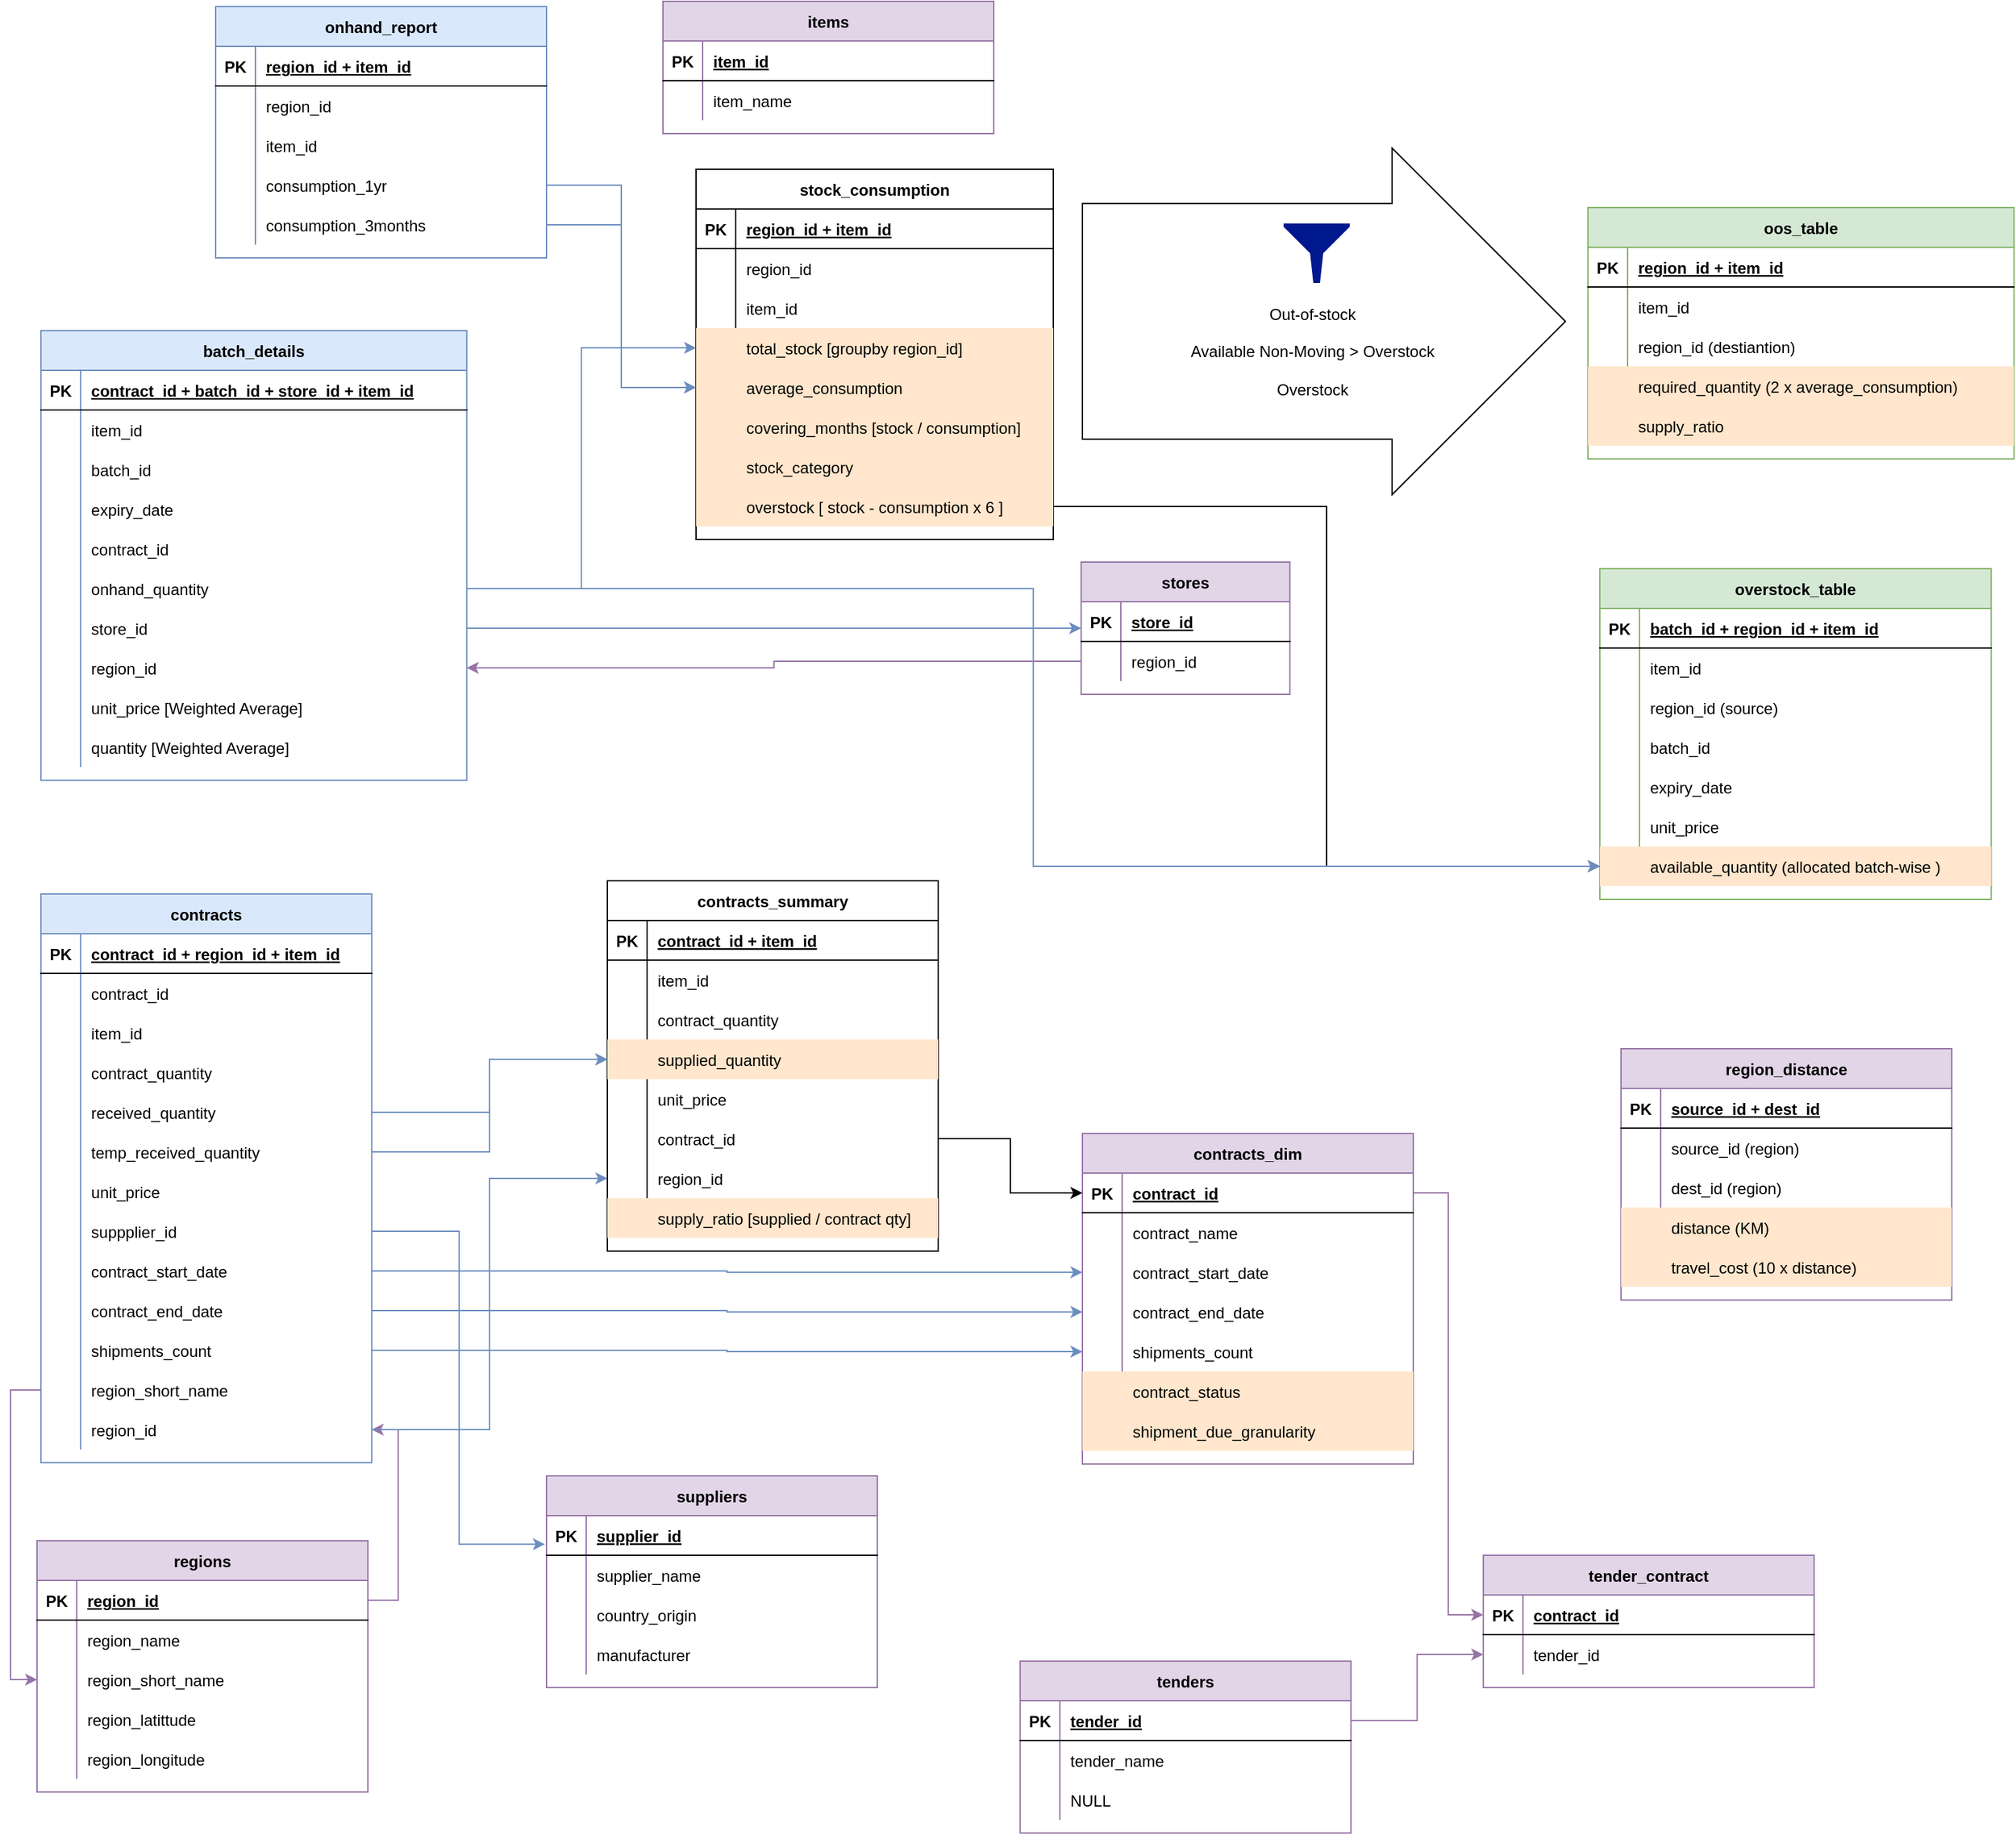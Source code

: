 <mxfile version="20.7.4" type="device"><diagram id="R2lEEEUBdFMjLlhIrx00" name="Page-1"><mxGraphModel dx="1434" dy="836" grid="0" gridSize="10" guides="1" tooltips="1" connect="1" arrows="1" fold="1" page="1" pageScale="1" pageWidth="2000" pageHeight="1500" background="#ffffff" math="0" shadow="0" extFonts="Permanent Marker^https://fonts.googleapis.com/css?family=Permanent+Marker"><root><mxCell id="0"/><mxCell id="1" parent="0"/><mxCell id="C-vyLk0tnHw3VtMMgP7b-2" value="contracts" style="shape=table;startSize=30;container=1;collapsible=1;childLayout=tableLayout;fixedRows=1;rowLines=0;fontStyle=1;align=center;resizeLast=1;fillColor=#dae8fc;strokeColor=#6c8ebf;" parent="1" vertex="1"><mxGeometry x="77.91" y="703" width="250" height="430" as="geometry"/></mxCell><mxCell id="C-vyLk0tnHw3VtMMgP7b-3" value="" style="shape=partialRectangle;collapsible=0;dropTarget=0;pointerEvents=0;fillColor=none;points=[[0,0.5],[1,0.5]];portConstraint=eastwest;top=0;left=0;right=0;bottom=1;" parent="C-vyLk0tnHw3VtMMgP7b-2" vertex="1"><mxGeometry y="30" width="250" height="30" as="geometry"/></mxCell><mxCell id="C-vyLk0tnHw3VtMMgP7b-4" value="PK" style="shape=partialRectangle;overflow=hidden;connectable=0;fillColor=none;top=0;left=0;bottom=0;right=0;fontStyle=1;" parent="C-vyLk0tnHw3VtMMgP7b-3" vertex="1"><mxGeometry width="30" height="30" as="geometry"><mxRectangle width="30" height="30" as="alternateBounds"/></mxGeometry></mxCell><mxCell id="C-vyLk0tnHw3VtMMgP7b-5" value="contract_id + region_id + item_id" style="shape=partialRectangle;overflow=hidden;connectable=0;fillColor=none;top=0;left=0;bottom=0;right=0;align=left;spacingLeft=6;fontStyle=5;" parent="C-vyLk0tnHw3VtMMgP7b-3" vertex="1"><mxGeometry x="30" width="220" height="30" as="geometry"><mxRectangle width="220" height="30" as="alternateBounds"/></mxGeometry></mxCell><mxCell id="v0fvJ1B3RUNY9AEfVjT3-68" value="" style="shape=partialRectangle;collapsible=0;dropTarget=0;pointerEvents=0;fillColor=none;points=[[0,0.5],[1,0.5]];portConstraint=eastwest;top=0;left=0;right=0;bottom=0;" parent="C-vyLk0tnHw3VtMMgP7b-2" vertex="1"><mxGeometry y="60" width="250" height="30" as="geometry"/></mxCell><mxCell id="v0fvJ1B3RUNY9AEfVjT3-69" value="" style="shape=partialRectangle;overflow=hidden;connectable=0;fillColor=none;top=0;left=0;bottom=0;right=0;" parent="v0fvJ1B3RUNY9AEfVjT3-68" vertex="1"><mxGeometry width="30" height="30" as="geometry"><mxRectangle width="30" height="30" as="alternateBounds"/></mxGeometry></mxCell><mxCell id="v0fvJ1B3RUNY9AEfVjT3-70" value="contract_id" style="shape=partialRectangle;overflow=hidden;connectable=0;fillColor=none;top=0;left=0;bottom=0;right=0;align=left;spacingLeft=6;" parent="v0fvJ1B3RUNY9AEfVjT3-68" vertex="1"><mxGeometry x="30" width="220" height="30" as="geometry"><mxRectangle width="220" height="30" as="alternateBounds"/></mxGeometry></mxCell><mxCell id="C-vyLk0tnHw3VtMMgP7b-6" value="" style="shape=partialRectangle;collapsible=0;dropTarget=0;pointerEvents=0;fillColor=none;points=[[0,0.5],[1,0.5]];portConstraint=eastwest;top=0;left=0;right=0;bottom=0;" parent="C-vyLk0tnHw3VtMMgP7b-2" vertex="1"><mxGeometry y="90" width="250" height="30" as="geometry"/></mxCell><mxCell id="C-vyLk0tnHw3VtMMgP7b-7" value="" style="shape=partialRectangle;overflow=hidden;connectable=0;fillColor=none;top=0;left=0;bottom=0;right=0;" parent="C-vyLk0tnHw3VtMMgP7b-6" vertex="1"><mxGeometry width="30" height="30" as="geometry"><mxRectangle width="30" height="30" as="alternateBounds"/></mxGeometry></mxCell><mxCell id="C-vyLk0tnHw3VtMMgP7b-8" value="item_id" style="shape=partialRectangle;overflow=hidden;connectable=0;fillColor=none;top=0;left=0;bottom=0;right=0;align=left;spacingLeft=6;" parent="C-vyLk0tnHw3VtMMgP7b-6" vertex="1"><mxGeometry x="30" width="220" height="30" as="geometry"><mxRectangle width="220" height="30" as="alternateBounds"/></mxGeometry></mxCell><mxCell id="v0fvJ1B3RUNY9AEfVjT3-35" value="" style="shape=partialRectangle;collapsible=0;dropTarget=0;pointerEvents=0;fillColor=none;points=[[0,0.5],[1,0.5]];portConstraint=eastwest;top=0;left=0;right=0;bottom=0;" parent="C-vyLk0tnHw3VtMMgP7b-2" vertex="1"><mxGeometry y="120" width="250" height="30" as="geometry"/></mxCell><mxCell id="v0fvJ1B3RUNY9AEfVjT3-36" value="" style="shape=partialRectangle;overflow=hidden;connectable=0;fillColor=none;top=0;left=0;bottom=0;right=0;" parent="v0fvJ1B3RUNY9AEfVjT3-35" vertex="1"><mxGeometry width="30" height="30" as="geometry"><mxRectangle width="30" height="30" as="alternateBounds"/></mxGeometry></mxCell><mxCell id="v0fvJ1B3RUNY9AEfVjT3-37" value="contract_quantity" style="shape=partialRectangle;overflow=hidden;connectable=0;fillColor=none;top=0;left=0;bottom=0;right=0;align=left;spacingLeft=6;" parent="v0fvJ1B3RUNY9AEfVjT3-35" vertex="1"><mxGeometry x="30" width="220" height="30" as="geometry"><mxRectangle width="220" height="30" as="alternateBounds"/></mxGeometry></mxCell><mxCell id="v0fvJ1B3RUNY9AEfVjT3-50" value="" style="shape=partialRectangle;collapsible=0;dropTarget=0;pointerEvents=0;fillColor=none;points=[[0,0.5],[1,0.5]];portConstraint=eastwest;top=0;left=0;right=0;bottom=0;" parent="C-vyLk0tnHw3VtMMgP7b-2" vertex="1"><mxGeometry y="150" width="250" height="30" as="geometry"/></mxCell><mxCell id="v0fvJ1B3RUNY9AEfVjT3-51" value="" style="shape=partialRectangle;overflow=hidden;connectable=0;fillColor=none;top=0;left=0;bottom=0;right=0;" parent="v0fvJ1B3RUNY9AEfVjT3-50" vertex="1"><mxGeometry width="30" height="30" as="geometry"><mxRectangle width="30" height="30" as="alternateBounds"/></mxGeometry></mxCell><mxCell id="v0fvJ1B3RUNY9AEfVjT3-52" value="received_quantity" style="shape=partialRectangle;overflow=hidden;connectable=0;fillColor=none;top=0;left=0;bottom=0;right=0;align=left;spacingLeft=6;" parent="v0fvJ1B3RUNY9AEfVjT3-50" vertex="1"><mxGeometry x="30" width="220" height="30" as="geometry"><mxRectangle width="220" height="30" as="alternateBounds"/></mxGeometry></mxCell><mxCell id="v0fvJ1B3RUNY9AEfVjT3-53" value="" style="shape=partialRectangle;collapsible=0;dropTarget=0;pointerEvents=0;fillColor=none;points=[[0,0.5],[1,0.5]];portConstraint=eastwest;top=0;left=0;right=0;bottom=0;" parent="C-vyLk0tnHw3VtMMgP7b-2" vertex="1"><mxGeometry y="180" width="250" height="30" as="geometry"/></mxCell><mxCell id="v0fvJ1B3RUNY9AEfVjT3-54" value="" style="shape=partialRectangle;overflow=hidden;connectable=0;fillColor=none;top=0;left=0;bottom=0;right=0;" parent="v0fvJ1B3RUNY9AEfVjT3-53" vertex="1"><mxGeometry width="30" height="30" as="geometry"><mxRectangle width="30" height="30" as="alternateBounds"/></mxGeometry></mxCell><mxCell id="v0fvJ1B3RUNY9AEfVjT3-55" value="temp_received_quantity" style="shape=partialRectangle;overflow=hidden;connectable=0;fillColor=none;top=0;left=0;bottom=0;right=0;align=left;spacingLeft=6;" parent="v0fvJ1B3RUNY9AEfVjT3-53" vertex="1"><mxGeometry x="30" width="220" height="30" as="geometry"><mxRectangle width="220" height="30" as="alternateBounds"/></mxGeometry></mxCell><mxCell id="v0fvJ1B3RUNY9AEfVjT3-59" value="" style="shape=partialRectangle;collapsible=0;dropTarget=0;pointerEvents=0;fillColor=none;points=[[0,0.5],[1,0.5]];portConstraint=eastwest;top=0;left=0;right=0;bottom=0;" parent="C-vyLk0tnHw3VtMMgP7b-2" vertex="1"><mxGeometry y="210" width="250" height="30" as="geometry"/></mxCell><mxCell id="v0fvJ1B3RUNY9AEfVjT3-60" value="" style="shape=partialRectangle;overflow=hidden;connectable=0;fillColor=none;top=0;left=0;bottom=0;right=0;" parent="v0fvJ1B3RUNY9AEfVjT3-59" vertex="1"><mxGeometry width="30" height="30" as="geometry"><mxRectangle width="30" height="30" as="alternateBounds"/></mxGeometry></mxCell><mxCell id="v0fvJ1B3RUNY9AEfVjT3-61" value="unit_price" style="shape=partialRectangle;overflow=hidden;connectable=0;fillColor=none;top=0;left=0;bottom=0;right=0;align=left;spacingLeft=6;" parent="v0fvJ1B3RUNY9AEfVjT3-59" vertex="1"><mxGeometry x="30" width="220" height="30" as="geometry"><mxRectangle width="220" height="30" as="alternateBounds"/></mxGeometry></mxCell><mxCell id="v0fvJ1B3RUNY9AEfVjT3-77" value="" style="shape=partialRectangle;collapsible=0;dropTarget=0;pointerEvents=0;fillColor=none;points=[[0,0.5],[1,0.5]];portConstraint=eastwest;top=0;left=0;right=0;bottom=0;" parent="C-vyLk0tnHw3VtMMgP7b-2" vertex="1"><mxGeometry y="240" width="250" height="30" as="geometry"/></mxCell><mxCell id="v0fvJ1B3RUNY9AEfVjT3-78" value="" style="shape=partialRectangle;overflow=hidden;connectable=0;fillColor=none;top=0;left=0;bottom=0;right=0;" parent="v0fvJ1B3RUNY9AEfVjT3-77" vertex="1"><mxGeometry width="30" height="30" as="geometry"><mxRectangle width="30" height="30" as="alternateBounds"/></mxGeometry></mxCell><mxCell id="v0fvJ1B3RUNY9AEfVjT3-79" value="suppplier_id" style="shape=partialRectangle;overflow=hidden;connectable=0;fillColor=none;top=0;left=0;bottom=0;right=0;align=left;spacingLeft=6;" parent="v0fvJ1B3RUNY9AEfVjT3-77" vertex="1"><mxGeometry x="30" width="220" height="30" as="geometry"><mxRectangle width="220" height="30" as="alternateBounds"/></mxGeometry></mxCell><mxCell id="v0fvJ1B3RUNY9AEfVjT3-89" value="" style="shape=partialRectangle;collapsible=0;dropTarget=0;pointerEvents=0;fillColor=none;points=[[0,0.5],[1,0.5]];portConstraint=eastwest;top=0;left=0;right=0;bottom=0;" parent="C-vyLk0tnHw3VtMMgP7b-2" vertex="1"><mxGeometry y="270" width="250" height="30" as="geometry"/></mxCell><mxCell id="v0fvJ1B3RUNY9AEfVjT3-90" value="" style="shape=partialRectangle;overflow=hidden;connectable=0;fillColor=none;top=0;left=0;bottom=0;right=0;" parent="v0fvJ1B3RUNY9AEfVjT3-89" vertex="1"><mxGeometry width="30" height="30" as="geometry"><mxRectangle width="30" height="30" as="alternateBounds"/></mxGeometry></mxCell><mxCell id="v0fvJ1B3RUNY9AEfVjT3-91" value="contract_start_date" style="shape=partialRectangle;overflow=hidden;connectable=0;fillColor=none;top=0;left=0;bottom=0;right=0;align=left;spacingLeft=6;" parent="v0fvJ1B3RUNY9AEfVjT3-89" vertex="1"><mxGeometry x="30" width="220" height="30" as="geometry"><mxRectangle width="220" height="30" as="alternateBounds"/></mxGeometry></mxCell><mxCell id="v0fvJ1B3RUNY9AEfVjT3-92" value="" style="shape=partialRectangle;collapsible=0;dropTarget=0;pointerEvents=0;fillColor=none;points=[[0,0.5],[1,0.5]];portConstraint=eastwest;top=0;left=0;right=0;bottom=0;" parent="C-vyLk0tnHw3VtMMgP7b-2" vertex="1"><mxGeometry y="300" width="250" height="30" as="geometry"/></mxCell><mxCell id="v0fvJ1B3RUNY9AEfVjT3-93" value="" style="shape=partialRectangle;overflow=hidden;connectable=0;fillColor=none;top=0;left=0;bottom=0;right=0;" parent="v0fvJ1B3RUNY9AEfVjT3-92" vertex="1"><mxGeometry width="30" height="30" as="geometry"><mxRectangle width="30" height="30" as="alternateBounds"/></mxGeometry></mxCell><mxCell id="v0fvJ1B3RUNY9AEfVjT3-94" value="contract_end_date" style="shape=partialRectangle;overflow=hidden;connectable=0;fillColor=none;top=0;left=0;bottom=0;right=0;align=left;spacingLeft=6;" parent="v0fvJ1B3RUNY9AEfVjT3-92" vertex="1"><mxGeometry x="30" width="220" height="30" as="geometry"><mxRectangle width="220" height="30" as="alternateBounds"/></mxGeometry></mxCell><mxCell id="-noqdUosjXF4f6bmmkgQ-81" value="" style="shape=partialRectangle;collapsible=0;dropTarget=0;pointerEvents=0;fillColor=none;points=[[0,0.5],[1,0.5]];portConstraint=eastwest;top=0;left=0;right=0;bottom=0;" parent="C-vyLk0tnHw3VtMMgP7b-2" vertex="1"><mxGeometry y="330" width="250" height="30" as="geometry"/></mxCell><mxCell id="-noqdUosjXF4f6bmmkgQ-82" value="" style="shape=partialRectangle;overflow=hidden;connectable=0;fillColor=none;top=0;left=0;bottom=0;right=0;" parent="-noqdUosjXF4f6bmmkgQ-81" vertex="1"><mxGeometry width="30" height="30" as="geometry"><mxRectangle width="30" height="30" as="alternateBounds"/></mxGeometry></mxCell><mxCell id="-noqdUosjXF4f6bmmkgQ-83" value="shipments_count" style="shape=partialRectangle;overflow=hidden;connectable=0;fillColor=none;top=0;left=0;bottom=0;right=0;align=left;spacingLeft=6;" parent="-noqdUosjXF4f6bmmkgQ-81" vertex="1"><mxGeometry x="30" width="220" height="30" as="geometry"><mxRectangle width="220" height="30" as="alternateBounds"/></mxGeometry></mxCell><mxCell id="v0fvJ1B3RUNY9AEfVjT3-95" value="" style="shape=partialRectangle;collapsible=0;dropTarget=0;pointerEvents=0;fillColor=none;points=[[0,0.5],[1,0.5]];portConstraint=eastwest;top=0;left=0;right=0;bottom=0;" parent="C-vyLk0tnHw3VtMMgP7b-2" vertex="1"><mxGeometry y="360" width="250" height="30" as="geometry"/></mxCell><mxCell id="v0fvJ1B3RUNY9AEfVjT3-96" value="" style="shape=partialRectangle;overflow=hidden;connectable=0;fillColor=none;top=0;left=0;bottom=0;right=0;" parent="v0fvJ1B3RUNY9AEfVjT3-95" vertex="1"><mxGeometry width="30" height="30" as="geometry"><mxRectangle width="30" height="30" as="alternateBounds"/></mxGeometry></mxCell><mxCell id="v0fvJ1B3RUNY9AEfVjT3-97" value="region_short_name" style="shape=partialRectangle;overflow=hidden;connectable=0;fillColor=none;top=0;left=0;bottom=0;right=0;align=left;spacingLeft=6;" parent="v0fvJ1B3RUNY9AEfVjT3-95" vertex="1"><mxGeometry x="30" width="220" height="30" as="geometry"><mxRectangle width="220" height="30" as="alternateBounds"/></mxGeometry></mxCell><mxCell id="-noqdUosjXF4f6bmmkgQ-76" value="" style="shape=partialRectangle;collapsible=0;dropTarget=0;pointerEvents=0;fillColor=none;points=[[0,0.5],[1,0.5]];portConstraint=eastwest;top=0;left=0;right=0;bottom=0;" parent="C-vyLk0tnHw3VtMMgP7b-2" vertex="1"><mxGeometry y="390" width="250" height="30" as="geometry"/></mxCell><mxCell id="-noqdUosjXF4f6bmmkgQ-77" value="" style="shape=partialRectangle;overflow=hidden;connectable=0;fillColor=none;top=0;left=0;bottom=0;right=0;" parent="-noqdUosjXF4f6bmmkgQ-76" vertex="1"><mxGeometry width="30" height="30" as="geometry"><mxRectangle width="30" height="30" as="alternateBounds"/></mxGeometry></mxCell><mxCell id="-noqdUosjXF4f6bmmkgQ-78" value="region_id" style="shape=partialRectangle;overflow=hidden;connectable=0;fillColor=none;top=0;left=0;bottom=0;right=0;align=left;spacingLeft=6;" parent="-noqdUosjXF4f6bmmkgQ-76" vertex="1"><mxGeometry x="30" width="220" height="30" as="geometry"><mxRectangle width="220" height="30" as="alternateBounds"/></mxGeometry></mxCell><mxCell id="C-vyLk0tnHw3VtMMgP7b-23" value="onhand_report" style="shape=table;startSize=30;container=1;collapsible=1;childLayout=tableLayout;fixedRows=1;rowLines=0;fontStyle=1;align=center;resizeLast=1;fillColor=#dae8fc;strokeColor=#6c8ebf;" parent="1" vertex="1"><mxGeometry x="210" y="32" width="250" height="190" as="geometry"/></mxCell><mxCell id="C-vyLk0tnHw3VtMMgP7b-24" value="" style="shape=partialRectangle;collapsible=0;dropTarget=0;pointerEvents=0;fillColor=none;points=[[0,0.5],[1,0.5]];portConstraint=eastwest;top=0;left=0;right=0;bottom=1;" parent="C-vyLk0tnHw3VtMMgP7b-23" vertex="1"><mxGeometry y="30" width="250" height="30" as="geometry"/></mxCell><mxCell id="C-vyLk0tnHw3VtMMgP7b-25" value="PK" style="shape=partialRectangle;overflow=hidden;connectable=0;fillColor=none;top=0;left=0;bottom=0;right=0;fontStyle=1;" parent="C-vyLk0tnHw3VtMMgP7b-24" vertex="1"><mxGeometry width="30" height="30" as="geometry"><mxRectangle width="30" height="30" as="alternateBounds"/></mxGeometry></mxCell><mxCell id="C-vyLk0tnHw3VtMMgP7b-26" value="region_id + item_id" style="shape=partialRectangle;overflow=hidden;connectable=0;fillColor=none;top=0;left=0;bottom=0;right=0;align=left;spacingLeft=6;fontStyle=5;" parent="C-vyLk0tnHw3VtMMgP7b-24" vertex="1"><mxGeometry x="30" width="220" height="30" as="geometry"><mxRectangle width="220" height="30" as="alternateBounds"/></mxGeometry></mxCell><mxCell id="C-vyLk0tnHw3VtMMgP7b-27" value="" style="shape=partialRectangle;collapsible=0;dropTarget=0;pointerEvents=0;fillColor=none;points=[[0,0.5],[1,0.5]];portConstraint=eastwest;top=0;left=0;right=0;bottom=0;" parent="C-vyLk0tnHw3VtMMgP7b-23" vertex="1"><mxGeometry y="60" width="250" height="30" as="geometry"/></mxCell><mxCell id="C-vyLk0tnHw3VtMMgP7b-28" value="" style="shape=partialRectangle;overflow=hidden;connectable=0;fillColor=none;top=0;left=0;bottom=0;right=0;" parent="C-vyLk0tnHw3VtMMgP7b-27" vertex="1"><mxGeometry width="30" height="30" as="geometry"><mxRectangle width="30" height="30" as="alternateBounds"/></mxGeometry></mxCell><mxCell id="C-vyLk0tnHw3VtMMgP7b-29" value="region_id" style="shape=partialRectangle;overflow=hidden;connectable=0;fillColor=none;top=0;left=0;bottom=0;right=0;align=left;spacingLeft=6;" parent="C-vyLk0tnHw3VtMMgP7b-27" vertex="1"><mxGeometry x="30" width="220" height="30" as="geometry"><mxRectangle width="220" height="30" as="alternateBounds"/></mxGeometry></mxCell><mxCell id="v0fvJ1B3RUNY9AEfVjT3-4" value="" style="shape=partialRectangle;collapsible=0;dropTarget=0;pointerEvents=0;fillColor=none;points=[[0,0.5],[1,0.5]];portConstraint=eastwest;top=0;left=0;right=0;bottom=0;" parent="C-vyLk0tnHw3VtMMgP7b-23" vertex="1"><mxGeometry y="90" width="250" height="30" as="geometry"/></mxCell><mxCell id="v0fvJ1B3RUNY9AEfVjT3-5" value="" style="shape=partialRectangle;overflow=hidden;connectable=0;fillColor=none;top=0;left=0;bottom=0;right=0;" parent="v0fvJ1B3RUNY9AEfVjT3-4" vertex="1"><mxGeometry width="30" height="30" as="geometry"><mxRectangle width="30" height="30" as="alternateBounds"/></mxGeometry></mxCell><mxCell id="v0fvJ1B3RUNY9AEfVjT3-6" value="item_id" style="shape=partialRectangle;overflow=hidden;connectable=0;fillColor=none;top=0;left=0;bottom=0;right=0;align=left;spacingLeft=6;" parent="v0fvJ1B3RUNY9AEfVjT3-4" vertex="1"><mxGeometry x="30" width="220" height="30" as="geometry"><mxRectangle width="220" height="30" as="alternateBounds"/></mxGeometry></mxCell><mxCell id="v0fvJ1B3RUNY9AEfVjT3-17" value="" style="shape=partialRectangle;collapsible=0;dropTarget=0;pointerEvents=0;fillColor=none;points=[[0,0.5],[1,0.5]];portConstraint=eastwest;top=0;left=0;right=0;bottom=0;" parent="C-vyLk0tnHw3VtMMgP7b-23" vertex="1"><mxGeometry y="120" width="250" height="30" as="geometry"/></mxCell><mxCell id="v0fvJ1B3RUNY9AEfVjT3-18" value="" style="shape=partialRectangle;overflow=hidden;connectable=0;fillColor=none;top=0;left=0;bottom=0;right=0;" parent="v0fvJ1B3RUNY9AEfVjT3-17" vertex="1"><mxGeometry width="30" height="30" as="geometry"><mxRectangle width="30" height="30" as="alternateBounds"/></mxGeometry></mxCell><mxCell id="v0fvJ1B3RUNY9AEfVjT3-19" value="consumption_1yr" style="shape=partialRectangle;overflow=hidden;connectable=0;fillColor=none;top=0;left=0;bottom=0;right=0;align=left;spacingLeft=6;" parent="v0fvJ1B3RUNY9AEfVjT3-17" vertex="1"><mxGeometry x="30" width="220" height="30" as="geometry"><mxRectangle width="220" height="30" as="alternateBounds"/></mxGeometry></mxCell><mxCell id="v0fvJ1B3RUNY9AEfVjT3-20" value="" style="shape=partialRectangle;collapsible=0;dropTarget=0;pointerEvents=0;fillColor=none;points=[[0,0.5],[1,0.5]];portConstraint=eastwest;top=0;left=0;right=0;bottom=0;" parent="C-vyLk0tnHw3VtMMgP7b-23" vertex="1"><mxGeometry y="150" width="250" height="30" as="geometry"/></mxCell><mxCell id="v0fvJ1B3RUNY9AEfVjT3-21" value="" style="shape=partialRectangle;overflow=hidden;connectable=0;fillColor=none;top=0;left=0;bottom=0;right=0;" parent="v0fvJ1B3RUNY9AEfVjT3-20" vertex="1"><mxGeometry width="30" height="30" as="geometry"><mxRectangle width="30" height="30" as="alternateBounds"/></mxGeometry></mxCell><mxCell id="v0fvJ1B3RUNY9AEfVjT3-22" value="consumption_3months" style="shape=partialRectangle;overflow=hidden;connectable=0;fillColor=none;top=0;left=0;bottom=0;right=0;align=left;spacingLeft=6;" parent="v0fvJ1B3RUNY9AEfVjT3-20" vertex="1"><mxGeometry x="30" width="220" height="30" as="geometry"><mxRectangle width="220" height="30" as="alternateBounds"/></mxGeometry></mxCell><mxCell id="v0fvJ1B3RUNY9AEfVjT3-101" value="batch_details" style="shape=table;startSize=30;container=1;collapsible=1;childLayout=tableLayout;fixedRows=1;rowLines=0;fontStyle=1;align=center;resizeLast=1;fillColor=#dae8fc;strokeColor=#6c8ebf;" parent="1" vertex="1"><mxGeometry x="77.91" y="277" width="321.84" height="340" as="geometry"/></mxCell><mxCell id="v0fvJ1B3RUNY9AEfVjT3-102" value="" style="shape=partialRectangle;collapsible=0;dropTarget=0;pointerEvents=0;fillColor=none;points=[[0,0.5],[1,0.5]];portConstraint=eastwest;top=0;left=0;right=0;bottom=1;" parent="v0fvJ1B3RUNY9AEfVjT3-101" vertex="1"><mxGeometry y="30" width="321.84" height="30" as="geometry"/></mxCell><mxCell id="v0fvJ1B3RUNY9AEfVjT3-103" value="PK" style="shape=partialRectangle;overflow=hidden;connectable=0;fillColor=none;top=0;left=0;bottom=0;right=0;fontStyle=1;" parent="v0fvJ1B3RUNY9AEfVjT3-102" vertex="1"><mxGeometry width="30" height="30" as="geometry"><mxRectangle width="30" height="30" as="alternateBounds"/></mxGeometry></mxCell><mxCell id="v0fvJ1B3RUNY9AEfVjT3-104" value="contract_id + batch_id + store_id + item_id" style="shape=partialRectangle;overflow=hidden;connectable=0;fillColor=none;top=0;left=0;bottom=0;right=0;align=left;spacingLeft=6;fontStyle=5;" parent="v0fvJ1B3RUNY9AEfVjT3-102" vertex="1"><mxGeometry x="30" width="291.84" height="30" as="geometry"><mxRectangle width="291.84" height="30" as="alternateBounds"/></mxGeometry></mxCell><mxCell id="v0fvJ1B3RUNY9AEfVjT3-105" value="" style="shape=partialRectangle;collapsible=0;dropTarget=0;pointerEvents=0;fillColor=none;points=[[0,0.5],[1,0.5]];portConstraint=eastwest;top=0;left=0;right=0;bottom=0;" parent="v0fvJ1B3RUNY9AEfVjT3-101" vertex="1"><mxGeometry y="60" width="321.84" height="30" as="geometry"/></mxCell><mxCell id="v0fvJ1B3RUNY9AEfVjT3-106" value="" style="shape=partialRectangle;overflow=hidden;connectable=0;fillColor=none;top=0;left=0;bottom=0;right=0;" parent="v0fvJ1B3RUNY9AEfVjT3-105" vertex="1"><mxGeometry width="30" height="30" as="geometry"><mxRectangle width="30" height="30" as="alternateBounds"/></mxGeometry></mxCell><mxCell id="v0fvJ1B3RUNY9AEfVjT3-107" value="item_id" style="shape=partialRectangle;overflow=hidden;connectable=0;fillColor=none;top=0;left=0;bottom=0;right=0;align=left;spacingLeft=6;" parent="v0fvJ1B3RUNY9AEfVjT3-105" vertex="1"><mxGeometry x="30" width="291.84" height="30" as="geometry"><mxRectangle width="291.84" height="30" as="alternateBounds"/></mxGeometry></mxCell><mxCell id="v0fvJ1B3RUNY9AEfVjT3-111" value="" style="shape=partialRectangle;collapsible=0;dropTarget=0;pointerEvents=0;fillColor=none;points=[[0,0.5],[1,0.5]];portConstraint=eastwest;top=0;left=0;right=0;bottom=0;" parent="v0fvJ1B3RUNY9AEfVjT3-101" vertex="1"><mxGeometry y="90" width="321.84" height="30" as="geometry"/></mxCell><mxCell id="v0fvJ1B3RUNY9AEfVjT3-112" value="" style="shape=partialRectangle;overflow=hidden;connectable=0;fillColor=none;top=0;left=0;bottom=0;right=0;" parent="v0fvJ1B3RUNY9AEfVjT3-111" vertex="1"><mxGeometry width="30" height="30" as="geometry"><mxRectangle width="30" height="30" as="alternateBounds"/></mxGeometry></mxCell><mxCell id="v0fvJ1B3RUNY9AEfVjT3-113" value="batch_id" style="shape=partialRectangle;overflow=hidden;connectable=0;fillColor=none;top=0;left=0;bottom=0;right=0;align=left;spacingLeft=6;" parent="v0fvJ1B3RUNY9AEfVjT3-111" vertex="1"><mxGeometry x="30" width="291.84" height="30" as="geometry"><mxRectangle width="291.84" height="30" as="alternateBounds"/></mxGeometry></mxCell><mxCell id="v0fvJ1B3RUNY9AEfVjT3-114" value="" style="shape=partialRectangle;collapsible=0;dropTarget=0;pointerEvents=0;fillColor=none;points=[[0,0.5],[1,0.5]];portConstraint=eastwest;top=0;left=0;right=0;bottom=0;" parent="v0fvJ1B3RUNY9AEfVjT3-101" vertex="1"><mxGeometry y="120" width="321.84" height="30" as="geometry"/></mxCell><mxCell id="v0fvJ1B3RUNY9AEfVjT3-115" value="" style="shape=partialRectangle;overflow=hidden;connectable=0;fillColor=none;top=0;left=0;bottom=0;right=0;" parent="v0fvJ1B3RUNY9AEfVjT3-114" vertex="1"><mxGeometry width="30" height="30" as="geometry"><mxRectangle width="30" height="30" as="alternateBounds"/></mxGeometry></mxCell><mxCell id="v0fvJ1B3RUNY9AEfVjT3-116" value="expiry_date" style="shape=partialRectangle;overflow=hidden;connectable=0;fillColor=none;top=0;left=0;bottom=0;right=0;align=left;spacingLeft=6;" parent="v0fvJ1B3RUNY9AEfVjT3-114" vertex="1"><mxGeometry x="30" width="291.84" height="30" as="geometry"><mxRectangle width="291.84" height="30" as="alternateBounds"/></mxGeometry></mxCell><mxCell id="v0fvJ1B3RUNY9AEfVjT3-126" value="" style="shape=partialRectangle;collapsible=0;dropTarget=0;pointerEvents=0;fillColor=none;points=[[0,0.5],[1,0.5]];portConstraint=eastwest;top=0;left=0;right=0;bottom=0;" parent="v0fvJ1B3RUNY9AEfVjT3-101" vertex="1"><mxGeometry y="150" width="321.84" height="30" as="geometry"/></mxCell><mxCell id="v0fvJ1B3RUNY9AEfVjT3-127" value="" style="shape=partialRectangle;overflow=hidden;connectable=0;fillColor=none;top=0;left=0;bottom=0;right=0;" parent="v0fvJ1B3RUNY9AEfVjT3-126" vertex="1"><mxGeometry width="30" height="30" as="geometry"><mxRectangle width="30" height="30" as="alternateBounds"/></mxGeometry></mxCell><mxCell id="v0fvJ1B3RUNY9AEfVjT3-128" value="contract_id" style="shape=partialRectangle;overflow=hidden;connectable=0;fillColor=none;top=0;left=0;bottom=0;right=0;align=left;spacingLeft=6;" parent="v0fvJ1B3RUNY9AEfVjT3-126" vertex="1"><mxGeometry x="30" width="291.84" height="30" as="geometry"><mxRectangle width="291.84" height="30" as="alternateBounds"/></mxGeometry></mxCell><mxCell id="v0fvJ1B3RUNY9AEfVjT3-129" value="" style="shape=partialRectangle;collapsible=0;dropTarget=0;pointerEvents=0;points=[[0,0.5],[1,0.5]];portConstraint=eastwest;top=0;left=0;right=0;bottom=0;fillColor=none;" parent="v0fvJ1B3RUNY9AEfVjT3-101" vertex="1"><mxGeometry y="180" width="321.84" height="30" as="geometry"/></mxCell><mxCell id="v0fvJ1B3RUNY9AEfVjT3-130" value="" style="shape=partialRectangle;overflow=hidden;connectable=0;fillColor=none;top=0;left=0;bottom=0;right=0;" parent="v0fvJ1B3RUNY9AEfVjT3-129" vertex="1"><mxGeometry width="30" height="30" as="geometry"><mxRectangle width="30" height="30" as="alternateBounds"/></mxGeometry></mxCell><mxCell id="v0fvJ1B3RUNY9AEfVjT3-131" value="onhand_quantity" style="shape=partialRectangle;overflow=hidden;connectable=0;fillColor=none;top=0;left=0;bottom=0;right=0;align=left;spacingLeft=6;" parent="v0fvJ1B3RUNY9AEfVjT3-129" vertex="1"><mxGeometry x="30" width="291.84" height="30" as="geometry"><mxRectangle width="291.84" height="30" as="alternateBounds"/></mxGeometry></mxCell><mxCell id="-noqdUosjXF4f6bmmkgQ-54" value="" style="shape=partialRectangle;collapsible=0;dropTarget=0;pointerEvents=0;points=[[0,0.5],[1,0.5]];portConstraint=eastwest;top=0;left=0;right=0;bottom=0;fillColor=none;" parent="v0fvJ1B3RUNY9AEfVjT3-101" vertex="1"><mxGeometry y="210" width="321.84" height="30" as="geometry"/></mxCell><mxCell id="-noqdUosjXF4f6bmmkgQ-55" value="" style="shape=partialRectangle;overflow=hidden;connectable=0;fillColor=none;top=0;left=0;bottom=0;right=0;" parent="-noqdUosjXF4f6bmmkgQ-54" vertex="1"><mxGeometry width="30" height="30" as="geometry"><mxRectangle width="30" height="30" as="alternateBounds"/></mxGeometry></mxCell><mxCell id="-noqdUosjXF4f6bmmkgQ-56" value="store_id" style="shape=partialRectangle;overflow=hidden;connectable=0;fillColor=none;top=0;left=0;bottom=0;right=0;align=left;spacingLeft=6;" parent="-noqdUosjXF4f6bmmkgQ-54" vertex="1"><mxGeometry x="30" width="291.84" height="30" as="geometry"><mxRectangle width="291.84" height="30" as="alternateBounds"/></mxGeometry></mxCell><mxCell id="-noqdUosjXF4f6bmmkgQ-58" value="" style="shape=partialRectangle;collapsible=0;dropTarget=0;pointerEvents=0;points=[[0,0.5],[1,0.5]];portConstraint=eastwest;top=0;left=0;right=0;bottom=0;fillColor=none;" parent="v0fvJ1B3RUNY9AEfVjT3-101" vertex="1"><mxGeometry y="240" width="321.84" height="30" as="geometry"/></mxCell><mxCell id="-noqdUosjXF4f6bmmkgQ-59" value="" style="shape=partialRectangle;overflow=hidden;connectable=0;fillColor=none;top=0;left=0;bottom=0;right=0;" parent="-noqdUosjXF4f6bmmkgQ-58" vertex="1"><mxGeometry width="30" height="30" as="geometry"><mxRectangle width="30" height="30" as="alternateBounds"/></mxGeometry></mxCell><mxCell id="-noqdUosjXF4f6bmmkgQ-60" value="region_id" style="shape=partialRectangle;overflow=hidden;connectable=0;fillColor=none;top=0;left=0;bottom=0;right=0;align=left;spacingLeft=6;" parent="-noqdUosjXF4f6bmmkgQ-58" vertex="1"><mxGeometry x="30" width="291.84" height="30" as="geometry"><mxRectangle width="291.84" height="30" as="alternateBounds"/></mxGeometry></mxCell><mxCell id="-noqdUosjXF4f6bmmkgQ-72" value="" style="shape=partialRectangle;collapsible=0;dropTarget=0;pointerEvents=0;points=[[0,0.5],[1,0.5]];portConstraint=eastwest;top=0;left=0;right=0;bottom=0;fillColor=none;" parent="v0fvJ1B3RUNY9AEfVjT3-101" vertex="1"><mxGeometry y="270" width="321.84" height="30" as="geometry"/></mxCell><mxCell id="-noqdUosjXF4f6bmmkgQ-73" value="" style="shape=partialRectangle;overflow=hidden;connectable=0;fillColor=none;top=0;left=0;bottom=0;right=0;" parent="-noqdUosjXF4f6bmmkgQ-72" vertex="1"><mxGeometry width="30" height="30" as="geometry"><mxRectangle width="30" height="30" as="alternateBounds"/></mxGeometry></mxCell><mxCell id="-noqdUosjXF4f6bmmkgQ-74" value="unit_price [Weighted Average]" style="shape=partialRectangle;overflow=hidden;connectable=0;fillColor=none;top=0;left=0;bottom=0;right=0;align=left;spacingLeft=6;" parent="-noqdUosjXF4f6bmmkgQ-72" vertex="1"><mxGeometry x="30" width="291.84" height="30" as="geometry"><mxRectangle width="291.84" height="30" as="alternateBounds"/></mxGeometry></mxCell><mxCell id="5w0cTpG6Jvq2Y48Vx0Yd-1" value="" style="shape=partialRectangle;collapsible=0;dropTarget=0;pointerEvents=0;fillColor=none;points=[[0,0.5],[1,0.5]];portConstraint=eastwest;top=0;left=0;right=0;bottom=0;" parent="v0fvJ1B3RUNY9AEfVjT3-101" vertex="1"><mxGeometry y="300" width="321.84" height="30" as="geometry"/></mxCell><mxCell id="5w0cTpG6Jvq2Y48Vx0Yd-2" value="" style="shape=partialRectangle;overflow=hidden;connectable=0;fillColor=none;top=0;left=0;bottom=0;right=0;" parent="5w0cTpG6Jvq2Y48Vx0Yd-1" vertex="1"><mxGeometry width="30" height="30" as="geometry"><mxRectangle width="30" height="30" as="alternateBounds"/></mxGeometry></mxCell><mxCell id="5w0cTpG6Jvq2Y48Vx0Yd-3" value="quantity [Weighted Average]" style="shape=partialRectangle;overflow=hidden;connectable=0;fillColor=none;top=0;left=0;bottom=0;right=0;align=left;spacingLeft=6;" parent="5w0cTpG6Jvq2Y48Vx0Yd-1" vertex="1"><mxGeometry x="30" width="291.84" height="30" as="geometry"><mxRectangle width="291.84" height="30" as="alternateBounds"/></mxGeometry></mxCell><mxCell id="v0fvJ1B3RUNY9AEfVjT3-144" value="regions" style="shape=table;startSize=30;container=1;collapsible=1;childLayout=tableLayout;fixedRows=1;rowLines=0;fontStyle=1;align=center;resizeLast=1;fillColor=#e1d5e7;strokeColor=#9673a6;" parent="1" vertex="1"><mxGeometry x="75" y="1192" width="250" height="190" as="geometry"/></mxCell><mxCell id="v0fvJ1B3RUNY9AEfVjT3-145" value="" style="shape=partialRectangle;collapsible=0;dropTarget=0;pointerEvents=0;fillColor=none;points=[[0,0.5],[1,0.5]];portConstraint=eastwest;top=0;left=0;right=0;bottom=1;" parent="v0fvJ1B3RUNY9AEfVjT3-144" vertex="1"><mxGeometry y="30" width="250" height="30" as="geometry"/></mxCell><mxCell id="v0fvJ1B3RUNY9AEfVjT3-146" value="PK" style="shape=partialRectangle;overflow=hidden;connectable=0;fillColor=none;top=0;left=0;bottom=0;right=0;fontStyle=1;" parent="v0fvJ1B3RUNY9AEfVjT3-145" vertex="1"><mxGeometry width="30" height="30" as="geometry"><mxRectangle width="30" height="30" as="alternateBounds"/></mxGeometry></mxCell><mxCell id="v0fvJ1B3RUNY9AEfVjT3-147" value="region_id" style="shape=partialRectangle;overflow=hidden;connectable=0;fillColor=none;top=0;left=0;bottom=0;right=0;align=left;spacingLeft=6;fontStyle=5;" parent="v0fvJ1B3RUNY9AEfVjT3-145" vertex="1"><mxGeometry x="30" width="220" height="30" as="geometry"><mxRectangle width="220" height="30" as="alternateBounds"/></mxGeometry></mxCell><mxCell id="v0fvJ1B3RUNY9AEfVjT3-148" value="" style="shape=partialRectangle;collapsible=0;dropTarget=0;pointerEvents=0;fillColor=none;points=[[0,0.5],[1,0.5]];portConstraint=eastwest;top=0;left=0;right=0;bottom=0;" parent="v0fvJ1B3RUNY9AEfVjT3-144" vertex="1"><mxGeometry y="60" width="250" height="30" as="geometry"/></mxCell><mxCell id="v0fvJ1B3RUNY9AEfVjT3-149" value="" style="shape=partialRectangle;overflow=hidden;connectable=0;fillColor=none;top=0;left=0;bottom=0;right=0;" parent="v0fvJ1B3RUNY9AEfVjT3-148" vertex="1"><mxGeometry width="30" height="30" as="geometry"><mxRectangle width="30" height="30" as="alternateBounds"/></mxGeometry></mxCell><mxCell id="v0fvJ1B3RUNY9AEfVjT3-150" value="region_name" style="shape=partialRectangle;overflow=hidden;connectable=0;fillColor=none;top=0;left=0;bottom=0;right=0;align=left;spacingLeft=6;" parent="v0fvJ1B3RUNY9AEfVjT3-148" vertex="1"><mxGeometry x="30" width="220" height="30" as="geometry"><mxRectangle width="220" height="30" as="alternateBounds"/></mxGeometry></mxCell><mxCell id="v0fvJ1B3RUNY9AEfVjT3-181" value="" style="shape=partialRectangle;collapsible=0;dropTarget=0;pointerEvents=0;fillColor=none;points=[[0,0.5],[1,0.5]];portConstraint=eastwest;top=0;left=0;right=0;bottom=0;" parent="v0fvJ1B3RUNY9AEfVjT3-144" vertex="1"><mxGeometry y="90" width="250" height="30" as="geometry"/></mxCell><mxCell id="v0fvJ1B3RUNY9AEfVjT3-182" value="" style="shape=partialRectangle;overflow=hidden;connectable=0;fillColor=none;top=0;left=0;bottom=0;right=0;" parent="v0fvJ1B3RUNY9AEfVjT3-181" vertex="1"><mxGeometry width="30" height="30" as="geometry"><mxRectangle width="30" height="30" as="alternateBounds"/></mxGeometry></mxCell><mxCell id="v0fvJ1B3RUNY9AEfVjT3-183" value="region_short_name" style="shape=partialRectangle;overflow=hidden;connectable=0;fillColor=none;top=0;left=0;bottom=0;right=0;align=left;spacingLeft=6;" parent="v0fvJ1B3RUNY9AEfVjT3-181" vertex="1"><mxGeometry x="30" width="220" height="30" as="geometry"><mxRectangle width="220" height="30" as="alternateBounds"/></mxGeometry></mxCell><mxCell id="-noqdUosjXF4f6bmmkgQ-106" value="" style="shape=partialRectangle;collapsible=0;dropTarget=0;pointerEvents=0;fillColor=none;points=[[0,0.5],[1,0.5]];portConstraint=eastwest;top=0;left=0;right=0;bottom=0;" parent="v0fvJ1B3RUNY9AEfVjT3-144" vertex="1"><mxGeometry y="120" width="250" height="30" as="geometry"/></mxCell><mxCell id="-noqdUosjXF4f6bmmkgQ-107" value="" style="shape=partialRectangle;overflow=hidden;connectable=0;fillColor=none;top=0;left=0;bottom=0;right=0;" parent="-noqdUosjXF4f6bmmkgQ-106" vertex="1"><mxGeometry width="30" height="30" as="geometry"><mxRectangle width="30" height="30" as="alternateBounds"/></mxGeometry></mxCell><mxCell id="-noqdUosjXF4f6bmmkgQ-108" value="region_latittude" style="shape=partialRectangle;overflow=hidden;connectable=0;fillColor=none;top=0;left=0;bottom=0;right=0;align=left;spacingLeft=6;" parent="-noqdUosjXF4f6bmmkgQ-106" vertex="1"><mxGeometry x="30" width="220" height="30" as="geometry"><mxRectangle width="220" height="30" as="alternateBounds"/></mxGeometry></mxCell><mxCell id="-noqdUosjXF4f6bmmkgQ-109" value="" style="shape=partialRectangle;collapsible=0;dropTarget=0;pointerEvents=0;fillColor=none;points=[[0,0.5],[1,0.5]];portConstraint=eastwest;top=0;left=0;right=0;bottom=0;" parent="v0fvJ1B3RUNY9AEfVjT3-144" vertex="1"><mxGeometry y="150" width="250" height="30" as="geometry"/></mxCell><mxCell id="-noqdUosjXF4f6bmmkgQ-110" value="" style="shape=partialRectangle;overflow=hidden;connectable=0;fillColor=none;top=0;left=0;bottom=0;right=0;" parent="-noqdUosjXF4f6bmmkgQ-109" vertex="1"><mxGeometry width="30" height="30" as="geometry"><mxRectangle width="30" height="30" as="alternateBounds"/></mxGeometry></mxCell><mxCell id="-noqdUosjXF4f6bmmkgQ-111" value="region_longitude" style="shape=partialRectangle;overflow=hidden;connectable=0;fillColor=none;top=0;left=0;bottom=0;right=0;align=left;spacingLeft=6;" parent="-noqdUosjXF4f6bmmkgQ-109" vertex="1"><mxGeometry x="30" width="220" height="30" as="geometry"><mxRectangle width="220" height="30" as="alternateBounds"/></mxGeometry></mxCell><mxCell id="v0fvJ1B3RUNY9AEfVjT3-184" value="items" style="shape=table;startSize=30;container=1;collapsible=1;childLayout=tableLayout;fixedRows=1;rowLines=0;fontStyle=1;align=center;resizeLast=1;fillColor=#e1d5e7;strokeColor=#9673a6;" parent="1" vertex="1"><mxGeometry x="548" y="28" width="250" height="100" as="geometry"/></mxCell><mxCell id="v0fvJ1B3RUNY9AEfVjT3-185" value="" style="shape=partialRectangle;collapsible=0;dropTarget=0;pointerEvents=0;fillColor=none;points=[[0,0.5],[1,0.5]];portConstraint=eastwest;top=0;left=0;right=0;bottom=1;" parent="v0fvJ1B3RUNY9AEfVjT3-184" vertex="1"><mxGeometry y="30" width="250" height="30" as="geometry"/></mxCell><mxCell id="v0fvJ1B3RUNY9AEfVjT3-186" value="PK" style="shape=partialRectangle;overflow=hidden;connectable=0;fillColor=none;top=0;left=0;bottom=0;right=0;fontStyle=1;" parent="v0fvJ1B3RUNY9AEfVjT3-185" vertex="1"><mxGeometry width="30" height="30" as="geometry"><mxRectangle width="30" height="30" as="alternateBounds"/></mxGeometry></mxCell><mxCell id="v0fvJ1B3RUNY9AEfVjT3-187" value="item_id" style="shape=partialRectangle;overflow=hidden;connectable=0;fillColor=none;top=0;left=0;bottom=0;right=0;align=left;spacingLeft=6;fontStyle=5;" parent="v0fvJ1B3RUNY9AEfVjT3-185" vertex="1"><mxGeometry x="30" width="220" height="30" as="geometry"><mxRectangle width="220" height="30" as="alternateBounds"/></mxGeometry></mxCell><mxCell id="v0fvJ1B3RUNY9AEfVjT3-188" value="" style="shape=partialRectangle;collapsible=0;dropTarget=0;pointerEvents=0;fillColor=none;points=[[0,0.5],[1,0.5]];portConstraint=eastwest;top=0;left=0;right=0;bottom=0;" parent="v0fvJ1B3RUNY9AEfVjT3-184" vertex="1"><mxGeometry y="60" width="250" height="30" as="geometry"/></mxCell><mxCell id="v0fvJ1B3RUNY9AEfVjT3-189" value="" style="shape=partialRectangle;overflow=hidden;connectable=0;fillColor=none;top=0;left=0;bottom=0;right=0;" parent="v0fvJ1B3RUNY9AEfVjT3-188" vertex="1"><mxGeometry width="30" height="30" as="geometry"><mxRectangle width="30" height="30" as="alternateBounds"/></mxGeometry></mxCell><mxCell id="v0fvJ1B3RUNY9AEfVjT3-190" value="item_name" style="shape=partialRectangle;overflow=hidden;connectable=0;fillColor=none;top=0;left=0;bottom=0;right=0;align=left;spacingLeft=6;" parent="v0fvJ1B3RUNY9AEfVjT3-188" vertex="1"><mxGeometry x="30" width="220" height="30" as="geometry"><mxRectangle width="220" height="30" as="alternateBounds"/></mxGeometry></mxCell><mxCell id="v0fvJ1B3RUNY9AEfVjT3-194" value="stock_consumption" style="shape=table;startSize=30;container=1;collapsible=1;childLayout=tableLayout;fixedRows=1;rowLines=0;fontStyle=1;align=center;resizeLast=1;" parent="1" vertex="1"><mxGeometry x="573" y="155" width="270" height="280" as="geometry"/></mxCell><mxCell id="v0fvJ1B3RUNY9AEfVjT3-195" value="" style="shape=partialRectangle;collapsible=0;dropTarget=0;pointerEvents=0;fillColor=none;points=[[0,0.5],[1,0.5]];portConstraint=eastwest;top=0;left=0;right=0;bottom=1;" parent="v0fvJ1B3RUNY9AEfVjT3-194" vertex="1"><mxGeometry y="30" width="270" height="30" as="geometry"/></mxCell><mxCell id="v0fvJ1B3RUNY9AEfVjT3-196" value="PK" style="shape=partialRectangle;overflow=hidden;connectable=0;fillColor=none;top=0;left=0;bottom=0;right=0;fontStyle=1;" parent="v0fvJ1B3RUNY9AEfVjT3-195" vertex="1"><mxGeometry width="30" height="30" as="geometry"><mxRectangle width="30" height="30" as="alternateBounds"/></mxGeometry></mxCell><mxCell id="v0fvJ1B3RUNY9AEfVjT3-197" value="region_id + item_id" style="shape=partialRectangle;overflow=hidden;connectable=0;fillColor=none;top=0;left=0;bottom=0;right=0;align=left;spacingLeft=6;fontStyle=5;" parent="v0fvJ1B3RUNY9AEfVjT3-195" vertex="1"><mxGeometry x="30" width="240" height="30" as="geometry"><mxRectangle width="240" height="30" as="alternateBounds"/></mxGeometry></mxCell><mxCell id="v0fvJ1B3RUNY9AEfVjT3-198" value="" style="shape=partialRectangle;collapsible=0;dropTarget=0;pointerEvents=0;fillColor=none;points=[[0,0.5],[1,0.5]];portConstraint=eastwest;top=0;left=0;right=0;bottom=0;" parent="v0fvJ1B3RUNY9AEfVjT3-194" vertex="1"><mxGeometry y="60" width="270" height="30" as="geometry"/></mxCell><mxCell id="v0fvJ1B3RUNY9AEfVjT3-199" value="" style="shape=partialRectangle;overflow=hidden;connectable=0;fillColor=none;top=0;left=0;bottom=0;right=0;" parent="v0fvJ1B3RUNY9AEfVjT3-198" vertex="1"><mxGeometry width="30" height="30" as="geometry"><mxRectangle width="30" height="30" as="alternateBounds"/></mxGeometry></mxCell><mxCell id="v0fvJ1B3RUNY9AEfVjT3-200" value="region_id" style="shape=partialRectangle;overflow=hidden;connectable=0;fillColor=none;top=0;left=0;bottom=0;right=0;align=left;spacingLeft=6;" parent="v0fvJ1B3RUNY9AEfVjT3-198" vertex="1"><mxGeometry x="30" width="240" height="30" as="geometry"><mxRectangle width="240" height="30" as="alternateBounds"/></mxGeometry></mxCell><mxCell id="v0fvJ1B3RUNY9AEfVjT3-201" value="" style="shape=partialRectangle;collapsible=0;dropTarget=0;pointerEvents=0;fillColor=none;points=[[0,0.5],[1,0.5]];portConstraint=eastwest;top=0;left=0;right=0;bottom=0;" parent="v0fvJ1B3RUNY9AEfVjT3-194" vertex="1"><mxGeometry y="90" width="270" height="30" as="geometry"/></mxCell><mxCell id="v0fvJ1B3RUNY9AEfVjT3-202" value="" style="shape=partialRectangle;overflow=hidden;connectable=0;fillColor=none;top=0;left=0;bottom=0;right=0;" parent="v0fvJ1B3RUNY9AEfVjT3-201" vertex="1"><mxGeometry width="30" height="30" as="geometry"><mxRectangle width="30" height="30" as="alternateBounds"/></mxGeometry></mxCell><mxCell id="v0fvJ1B3RUNY9AEfVjT3-203" value="item_id" style="shape=partialRectangle;overflow=hidden;connectable=0;fillColor=none;top=0;left=0;bottom=0;right=0;align=left;spacingLeft=6;" parent="v0fvJ1B3RUNY9AEfVjT3-201" vertex="1"><mxGeometry x="30" width="240" height="30" as="geometry"><mxRectangle width="240" height="30" as="alternateBounds"/></mxGeometry></mxCell><mxCell id="v0fvJ1B3RUNY9AEfVjT3-204" value="" style="shape=partialRectangle;collapsible=0;dropTarget=0;pointerEvents=0;fillColor=#ffe6cc;points=[[0,0.5],[1,0.5]];portConstraint=eastwest;top=0;left=0;right=0;bottom=0;strokeColor=#d79b00;" parent="v0fvJ1B3RUNY9AEfVjT3-194" vertex="1"><mxGeometry y="120" width="270" height="30" as="geometry"/></mxCell><mxCell id="v0fvJ1B3RUNY9AEfVjT3-205" value="" style="shape=partialRectangle;overflow=hidden;connectable=0;fillColor=none;top=0;left=0;bottom=0;right=0;" parent="v0fvJ1B3RUNY9AEfVjT3-204" vertex="1"><mxGeometry width="30" height="30" as="geometry"><mxRectangle width="30" height="30" as="alternateBounds"/></mxGeometry></mxCell><mxCell id="v0fvJ1B3RUNY9AEfVjT3-206" value="total_stock [groupby region_id]" style="shape=partialRectangle;overflow=hidden;connectable=0;fillColor=none;top=0;left=0;bottom=0;right=0;align=left;spacingLeft=6;" parent="v0fvJ1B3RUNY9AEfVjT3-204" vertex="1"><mxGeometry x="30" width="240" height="30" as="geometry"><mxRectangle width="240" height="30" as="alternateBounds"/></mxGeometry></mxCell><mxCell id="v0fvJ1B3RUNY9AEfVjT3-216" value="" style="shape=partialRectangle;collapsible=0;dropTarget=0;pointerEvents=0;fillColor=#ffe6cc;points=[[0,0.5],[1,0.5]];portConstraint=eastwest;top=0;left=0;right=0;bottom=0;strokeColor=#d79b00;" parent="v0fvJ1B3RUNY9AEfVjT3-194" vertex="1"><mxGeometry y="150" width="270" height="30" as="geometry"/></mxCell><mxCell id="v0fvJ1B3RUNY9AEfVjT3-217" value="" style="shape=partialRectangle;overflow=hidden;connectable=0;fillColor=none;top=0;left=0;bottom=0;right=0;" parent="v0fvJ1B3RUNY9AEfVjT3-216" vertex="1"><mxGeometry width="30" height="30" as="geometry"><mxRectangle width="30" height="30" as="alternateBounds"/></mxGeometry></mxCell><mxCell id="v0fvJ1B3RUNY9AEfVjT3-218" value="average_consumption" style="shape=partialRectangle;overflow=hidden;connectable=0;fillColor=none;top=0;left=0;bottom=0;right=0;align=left;spacingLeft=6;" parent="v0fvJ1B3RUNY9AEfVjT3-216" vertex="1"><mxGeometry x="30" width="240" height="30" as="geometry"><mxRectangle width="240" height="30" as="alternateBounds"/></mxGeometry></mxCell><mxCell id="v0fvJ1B3RUNY9AEfVjT3-222" value="" style="shape=partialRectangle;collapsible=0;dropTarget=0;pointerEvents=0;fillColor=#ffe6cc;points=[[0,0.5],[1,0.5]];portConstraint=eastwest;top=0;left=0;right=0;bottom=0;strokeColor=#d79b00;" parent="v0fvJ1B3RUNY9AEfVjT3-194" vertex="1"><mxGeometry y="180" width="270" height="30" as="geometry"/></mxCell><mxCell id="v0fvJ1B3RUNY9AEfVjT3-223" value="" style="shape=partialRectangle;overflow=hidden;connectable=0;fillColor=none;top=0;left=0;bottom=0;right=0;" parent="v0fvJ1B3RUNY9AEfVjT3-222" vertex="1"><mxGeometry width="30" height="30" as="geometry"><mxRectangle width="30" height="30" as="alternateBounds"/></mxGeometry></mxCell><mxCell id="v0fvJ1B3RUNY9AEfVjT3-224" value="covering_months [stock / consumption]" style="shape=partialRectangle;overflow=hidden;connectable=0;fillColor=none;top=0;left=0;bottom=0;right=0;align=left;spacingLeft=6;" parent="v0fvJ1B3RUNY9AEfVjT3-222" vertex="1"><mxGeometry x="30" width="240" height="30" as="geometry"><mxRectangle width="240" height="30" as="alternateBounds"/></mxGeometry></mxCell><mxCell id="OojGgt21E-xzWChllEfJ-1" value="" style="shape=partialRectangle;collapsible=0;dropTarget=0;pointerEvents=0;fillColor=#ffe6cc;points=[[0,0.5],[1,0.5]];portConstraint=eastwest;top=0;left=0;right=0;bottom=0;strokeColor=#d79b00;" parent="v0fvJ1B3RUNY9AEfVjT3-194" vertex="1"><mxGeometry y="210" width="270" height="30" as="geometry"/></mxCell><mxCell id="OojGgt21E-xzWChllEfJ-2" value="" style="shape=partialRectangle;overflow=hidden;connectable=0;fillColor=none;top=0;left=0;bottom=0;right=0;" parent="OojGgt21E-xzWChllEfJ-1" vertex="1"><mxGeometry width="30" height="30" as="geometry"><mxRectangle width="30" height="30" as="alternateBounds"/></mxGeometry></mxCell><mxCell id="OojGgt21E-xzWChllEfJ-3" value="stock_category" style="shape=partialRectangle;overflow=hidden;connectable=0;fillColor=none;top=0;left=0;bottom=0;right=0;align=left;spacingLeft=6;" parent="OojGgt21E-xzWChllEfJ-1" vertex="1"><mxGeometry x="30" width="240" height="30" as="geometry"><mxRectangle width="240" height="30" as="alternateBounds"/></mxGeometry></mxCell><mxCell id="4j4jdRJgMzas-57lfrNV-3" value="" style="shape=partialRectangle;collapsible=0;dropTarget=0;pointerEvents=0;fillColor=#ffe6cc;points=[[0,0.5],[1,0.5]];portConstraint=eastwest;top=0;left=0;right=0;bottom=0;strokeColor=#d79b00;" vertex="1" parent="v0fvJ1B3RUNY9AEfVjT3-194"><mxGeometry y="240" width="270" height="30" as="geometry"/></mxCell><mxCell id="4j4jdRJgMzas-57lfrNV-4" value="" style="shape=partialRectangle;overflow=hidden;connectable=0;fillColor=none;top=0;left=0;bottom=0;right=0;" vertex="1" parent="4j4jdRJgMzas-57lfrNV-3"><mxGeometry width="30" height="30" as="geometry"><mxRectangle width="30" height="30" as="alternateBounds"/></mxGeometry></mxCell><mxCell id="4j4jdRJgMzas-57lfrNV-5" value="overstock [ stock - consumption x 6 ]" style="shape=partialRectangle;overflow=hidden;connectable=0;fillColor=none;top=0;left=0;bottom=0;right=0;align=left;spacingLeft=6;" vertex="1" parent="4j4jdRJgMzas-57lfrNV-3"><mxGeometry x="30" width="240" height="30" as="geometry"><mxRectangle width="240" height="30" as="alternateBounds"/></mxGeometry></mxCell><mxCell id="v0fvJ1B3RUNY9AEfVjT3-230" style="edgeStyle=orthogonalEdgeStyle;rounded=0;orthogonalLoop=1;jettySize=auto;html=1;entryX=0;entryY=0.5;entryDx=0;entryDy=0;fillColor=#dae8fc;strokeColor=#6c8ebf;" parent="1" source="v0fvJ1B3RUNY9AEfVjT3-17" target="v0fvJ1B3RUNY9AEfVjT3-216" edge="1"><mxGeometry relative="1" as="geometry"/></mxCell><mxCell id="v0fvJ1B3RUNY9AEfVjT3-231" style="edgeStyle=orthogonalEdgeStyle;rounded=0;orthogonalLoop=1;jettySize=auto;html=1;entryX=0;entryY=0.5;entryDx=0;entryDy=0;fillColor=#dae8fc;strokeColor=#6c8ebf;" parent="1" source="v0fvJ1B3RUNY9AEfVjT3-20" target="v0fvJ1B3RUNY9AEfVjT3-216" edge="1"><mxGeometry relative="1" as="geometry"/></mxCell><mxCell id="v0fvJ1B3RUNY9AEfVjT3-236" value="tenders" style="shape=table;startSize=30;container=1;collapsible=1;childLayout=tableLayout;fixedRows=1;rowLines=0;fontStyle=1;align=center;resizeLast=1;fillColor=#e1d5e7;strokeColor=#9673a6;" parent="1" vertex="1"><mxGeometry x="817.91" y="1283" width="250" height="130" as="geometry"/></mxCell><mxCell id="v0fvJ1B3RUNY9AEfVjT3-237" value="" style="shape=partialRectangle;collapsible=0;dropTarget=0;pointerEvents=0;fillColor=none;points=[[0,0.5],[1,0.5]];portConstraint=eastwest;top=0;left=0;right=0;bottom=1;" parent="v0fvJ1B3RUNY9AEfVjT3-236" vertex="1"><mxGeometry y="30" width="250" height="30" as="geometry"/></mxCell><mxCell id="v0fvJ1B3RUNY9AEfVjT3-238" value="PK" style="shape=partialRectangle;overflow=hidden;connectable=0;fillColor=none;top=0;left=0;bottom=0;right=0;fontStyle=1;" parent="v0fvJ1B3RUNY9AEfVjT3-237" vertex="1"><mxGeometry width="30" height="30" as="geometry"><mxRectangle width="30" height="30" as="alternateBounds"/></mxGeometry></mxCell><mxCell id="v0fvJ1B3RUNY9AEfVjT3-239" value="tender_id" style="shape=partialRectangle;overflow=hidden;connectable=0;fillColor=none;top=0;left=0;bottom=0;right=0;align=left;spacingLeft=6;fontStyle=5;" parent="v0fvJ1B3RUNY9AEfVjT3-237" vertex="1"><mxGeometry x="30" width="220" height="30" as="geometry"><mxRectangle width="220" height="30" as="alternateBounds"/></mxGeometry></mxCell><mxCell id="v0fvJ1B3RUNY9AEfVjT3-240" value="" style="shape=partialRectangle;collapsible=0;dropTarget=0;pointerEvents=0;fillColor=none;points=[[0,0.5],[1,0.5]];portConstraint=eastwest;top=0;left=0;right=0;bottom=0;" parent="v0fvJ1B3RUNY9AEfVjT3-236" vertex="1"><mxGeometry y="60" width="250" height="30" as="geometry"/></mxCell><mxCell id="v0fvJ1B3RUNY9AEfVjT3-241" value="" style="shape=partialRectangle;overflow=hidden;connectable=0;fillColor=none;top=0;left=0;bottom=0;right=0;" parent="v0fvJ1B3RUNY9AEfVjT3-240" vertex="1"><mxGeometry width="30" height="30" as="geometry"><mxRectangle width="30" height="30" as="alternateBounds"/></mxGeometry></mxCell><mxCell id="v0fvJ1B3RUNY9AEfVjT3-242" value="tender_name" style="shape=partialRectangle;overflow=hidden;connectable=0;fillColor=none;top=0;left=0;bottom=0;right=0;align=left;spacingLeft=6;" parent="v0fvJ1B3RUNY9AEfVjT3-240" vertex="1"><mxGeometry x="30" width="220" height="30" as="geometry"><mxRectangle width="220" height="30" as="alternateBounds"/></mxGeometry></mxCell><mxCell id="v0fvJ1B3RUNY9AEfVjT3-243" value="" style="shape=partialRectangle;collapsible=0;dropTarget=0;pointerEvents=0;fillColor=none;points=[[0,0.5],[1,0.5]];portConstraint=eastwest;top=0;left=0;right=0;bottom=0;" parent="v0fvJ1B3RUNY9AEfVjT3-236" vertex="1"><mxGeometry y="90" width="250" height="30" as="geometry"/></mxCell><mxCell id="v0fvJ1B3RUNY9AEfVjT3-244" value="" style="shape=partialRectangle;overflow=hidden;connectable=0;fillColor=none;top=0;left=0;bottom=0;right=0;" parent="v0fvJ1B3RUNY9AEfVjT3-243" vertex="1"><mxGeometry width="30" height="30" as="geometry"><mxRectangle width="30" height="30" as="alternateBounds"/></mxGeometry></mxCell><mxCell id="v0fvJ1B3RUNY9AEfVjT3-245" value="NULL" style="shape=partialRectangle;overflow=hidden;connectable=0;fillColor=none;top=0;left=0;bottom=0;right=0;align=left;spacingLeft=6;" parent="v0fvJ1B3RUNY9AEfVjT3-243" vertex="1"><mxGeometry x="30" width="220" height="30" as="geometry"><mxRectangle width="220" height="30" as="alternateBounds"/></mxGeometry></mxCell><mxCell id="v0fvJ1B3RUNY9AEfVjT3-246" value="contracts_dim" style="shape=table;startSize=30;container=1;collapsible=1;childLayout=tableLayout;fixedRows=1;rowLines=0;fontStyle=1;align=center;resizeLast=1;fillColor=#e1d5e7;strokeColor=#9673a6;" parent="1" vertex="1"><mxGeometry x="865" y="884" width="250" height="250" as="geometry"/></mxCell><mxCell id="v0fvJ1B3RUNY9AEfVjT3-247" value="" style="shape=partialRectangle;collapsible=0;dropTarget=0;pointerEvents=0;fillColor=none;points=[[0,0.5],[1,0.5]];portConstraint=eastwest;top=0;left=0;right=0;bottom=1;" parent="v0fvJ1B3RUNY9AEfVjT3-246" vertex="1"><mxGeometry y="30" width="250" height="30" as="geometry"/></mxCell><mxCell id="v0fvJ1B3RUNY9AEfVjT3-248" value="PK" style="shape=partialRectangle;overflow=hidden;connectable=0;fillColor=none;top=0;left=0;bottom=0;right=0;fontStyle=1;" parent="v0fvJ1B3RUNY9AEfVjT3-247" vertex="1"><mxGeometry width="30" height="30" as="geometry"><mxRectangle width="30" height="30" as="alternateBounds"/></mxGeometry></mxCell><mxCell id="v0fvJ1B3RUNY9AEfVjT3-249" value="contract_id" style="shape=partialRectangle;overflow=hidden;connectable=0;fillColor=none;top=0;left=0;bottom=0;right=0;align=left;spacingLeft=6;fontStyle=5;" parent="v0fvJ1B3RUNY9AEfVjT3-247" vertex="1"><mxGeometry x="30" width="220" height="30" as="geometry"><mxRectangle width="220" height="30" as="alternateBounds"/></mxGeometry></mxCell><mxCell id="v0fvJ1B3RUNY9AEfVjT3-250" value="" style="shape=partialRectangle;collapsible=0;dropTarget=0;pointerEvents=0;fillColor=none;points=[[0,0.5],[1,0.5]];portConstraint=eastwest;top=0;left=0;right=0;bottom=0;" parent="v0fvJ1B3RUNY9AEfVjT3-246" vertex="1"><mxGeometry y="60" width="250" height="30" as="geometry"/></mxCell><mxCell id="v0fvJ1B3RUNY9AEfVjT3-251" value="" style="shape=partialRectangle;overflow=hidden;connectable=0;fillColor=none;top=0;left=0;bottom=0;right=0;" parent="v0fvJ1B3RUNY9AEfVjT3-250" vertex="1"><mxGeometry width="30" height="30" as="geometry"><mxRectangle width="30" height="30" as="alternateBounds"/></mxGeometry></mxCell><mxCell id="v0fvJ1B3RUNY9AEfVjT3-252" value="contract_name" style="shape=partialRectangle;overflow=hidden;connectable=0;fillColor=none;top=0;left=0;bottom=0;right=0;align=left;spacingLeft=6;" parent="v0fvJ1B3RUNY9AEfVjT3-250" vertex="1"><mxGeometry x="30" width="220" height="30" as="geometry"><mxRectangle width="220" height="30" as="alternateBounds"/></mxGeometry></mxCell><mxCell id="-noqdUosjXF4f6bmmkgQ-90" value="" style="shape=partialRectangle;collapsible=0;dropTarget=0;pointerEvents=0;fillColor=none;points=[[0,0.5],[1,0.5]];portConstraint=eastwest;top=0;left=0;right=0;bottom=0;" parent="v0fvJ1B3RUNY9AEfVjT3-246" vertex="1"><mxGeometry y="90" width="250" height="30" as="geometry"/></mxCell><mxCell id="-noqdUosjXF4f6bmmkgQ-91" value="" style="shape=partialRectangle;overflow=hidden;connectable=0;fillColor=none;top=0;left=0;bottom=0;right=0;" parent="-noqdUosjXF4f6bmmkgQ-90" vertex="1"><mxGeometry width="30" height="30" as="geometry"><mxRectangle width="30" height="30" as="alternateBounds"/></mxGeometry></mxCell><mxCell id="-noqdUosjXF4f6bmmkgQ-92" value="contract_start_date" style="shape=partialRectangle;overflow=hidden;connectable=0;fillColor=none;top=0;left=0;bottom=0;right=0;align=left;spacingLeft=6;" parent="-noqdUosjXF4f6bmmkgQ-90" vertex="1"><mxGeometry x="30" width="220" height="30" as="geometry"><mxRectangle width="220" height="30" as="alternateBounds"/></mxGeometry></mxCell><mxCell id="-noqdUosjXF4f6bmmkgQ-93" value="" style="shape=partialRectangle;collapsible=0;dropTarget=0;pointerEvents=0;fillColor=none;points=[[0,0.5],[1,0.5]];portConstraint=eastwest;top=0;left=0;right=0;bottom=0;" parent="v0fvJ1B3RUNY9AEfVjT3-246" vertex="1"><mxGeometry y="120" width="250" height="30" as="geometry"/></mxCell><mxCell id="-noqdUosjXF4f6bmmkgQ-94" value="" style="shape=partialRectangle;overflow=hidden;connectable=0;fillColor=none;top=0;left=0;bottom=0;right=0;" parent="-noqdUosjXF4f6bmmkgQ-93" vertex="1"><mxGeometry width="30" height="30" as="geometry"><mxRectangle width="30" height="30" as="alternateBounds"/></mxGeometry></mxCell><mxCell id="-noqdUosjXF4f6bmmkgQ-95" value="contract_end_date" style="shape=partialRectangle;overflow=hidden;connectable=0;fillColor=none;top=0;left=0;bottom=0;right=0;align=left;spacingLeft=6;" parent="-noqdUosjXF4f6bmmkgQ-93" vertex="1"><mxGeometry x="30" width="220" height="30" as="geometry"><mxRectangle width="220" height="30" as="alternateBounds"/></mxGeometry></mxCell><mxCell id="-noqdUosjXF4f6bmmkgQ-96" value="" style="shape=partialRectangle;collapsible=0;dropTarget=0;pointerEvents=0;fillColor=none;points=[[0,0.5],[1,0.5]];portConstraint=eastwest;top=0;left=0;right=0;bottom=0;" parent="v0fvJ1B3RUNY9AEfVjT3-246" vertex="1"><mxGeometry y="150" width="250" height="30" as="geometry"/></mxCell><mxCell id="-noqdUosjXF4f6bmmkgQ-97" value="" style="shape=partialRectangle;overflow=hidden;connectable=0;fillColor=none;top=0;left=0;bottom=0;right=0;" parent="-noqdUosjXF4f6bmmkgQ-96" vertex="1"><mxGeometry width="30" height="30" as="geometry"><mxRectangle width="30" height="30" as="alternateBounds"/></mxGeometry></mxCell><mxCell id="-noqdUosjXF4f6bmmkgQ-98" value="shipments_count" style="shape=partialRectangle;overflow=hidden;connectable=0;fillColor=none;top=0;left=0;bottom=0;right=0;align=left;spacingLeft=6;" parent="-noqdUosjXF4f6bmmkgQ-96" vertex="1"><mxGeometry x="30" width="220" height="30" as="geometry"><mxRectangle width="220" height="30" as="alternateBounds"/></mxGeometry></mxCell><mxCell id="-noqdUosjXF4f6bmmkgQ-87" value="" style="shape=partialRectangle;collapsible=0;dropTarget=0;pointerEvents=0;fillColor=#ffe6cc;points=[[0,0.5],[1,0.5]];portConstraint=eastwest;top=0;left=0;right=0;bottom=0;strokeColor=#d79b00;" parent="v0fvJ1B3RUNY9AEfVjT3-246" vertex="1"><mxGeometry y="180" width="250" height="30" as="geometry"/></mxCell><mxCell id="-noqdUosjXF4f6bmmkgQ-88" value="" style="shape=partialRectangle;overflow=hidden;connectable=0;fillColor=none;top=0;left=0;bottom=0;right=0;" parent="-noqdUosjXF4f6bmmkgQ-87" vertex="1"><mxGeometry width="30" height="30" as="geometry"><mxRectangle width="30" height="30" as="alternateBounds"/></mxGeometry></mxCell><mxCell id="-noqdUosjXF4f6bmmkgQ-89" value="contract_status" style="shape=partialRectangle;overflow=hidden;connectable=0;fillColor=none;top=0;left=0;bottom=0;right=0;align=left;spacingLeft=6;" parent="-noqdUosjXF4f6bmmkgQ-87" vertex="1"><mxGeometry x="30" width="220" height="30" as="geometry"><mxRectangle width="220" height="30" as="alternateBounds"/></mxGeometry></mxCell><mxCell id="-noqdUosjXF4f6bmmkgQ-103" value="" style="shape=partialRectangle;collapsible=0;dropTarget=0;pointerEvents=0;fillColor=#ffe6cc;points=[[0,0.5],[1,0.5]];portConstraint=eastwest;top=0;left=0;right=0;bottom=0;strokeColor=#d79b00;" parent="v0fvJ1B3RUNY9AEfVjT3-246" vertex="1"><mxGeometry y="210" width="250" height="30" as="geometry"/></mxCell><mxCell id="-noqdUosjXF4f6bmmkgQ-104" value="" style="shape=partialRectangle;overflow=hidden;connectable=0;fillColor=none;top=0;left=0;bottom=0;right=0;" parent="-noqdUosjXF4f6bmmkgQ-103" vertex="1"><mxGeometry width="30" height="30" as="geometry"><mxRectangle width="30" height="30" as="alternateBounds"/></mxGeometry></mxCell><mxCell id="-noqdUosjXF4f6bmmkgQ-105" value="shipment_due_granularity" style="shape=partialRectangle;overflow=hidden;connectable=0;fillColor=none;top=0;left=0;bottom=0;right=0;align=left;spacingLeft=6;" parent="-noqdUosjXF4f6bmmkgQ-103" vertex="1"><mxGeometry x="30" width="220" height="30" as="geometry"><mxRectangle width="220" height="30" as="alternateBounds"/></mxGeometry></mxCell><mxCell id="v0fvJ1B3RUNY9AEfVjT3-256" value="tender_contract" style="shape=table;startSize=30;container=1;collapsible=1;childLayout=tableLayout;fixedRows=1;rowLines=0;fontStyle=1;align=center;resizeLast=1;fillColor=#e1d5e7;strokeColor=#9673a6;" parent="1" vertex="1"><mxGeometry x="1167.91" y="1203" width="250" height="100" as="geometry"/></mxCell><mxCell id="v0fvJ1B3RUNY9AEfVjT3-257" value="" style="shape=partialRectangle;collapsible=0;dropTarget=0;pointerEvents=0;fillColor=none;points=[[0,0.5],[1,0.5]];portConstraint=eastwest;top=0;left=0;right=0;bottom=1;" parent="v0fvJ1B3RUNY9AEfVjT3-256" vertex="1"><mxGeometry y="30" width="250" height="30" as="geometry"/></mxCell><mxCell id="v0fvJ1B3RUNY9AEfVjT3-258" value="PK" style="shape=partialRectangle;overflow=hidden;connectable=0;fillColor=none;top=0;left=0;bottom=0;right=0;fontStyle=1;" parent="v0fvJ1B3RUNY9AEfVjT3-257" vertex="1"><mxGeometry width="30" height="30" as="geometry"><mxRectangle width="30" height="30" as="alternateBounds"/></mxGeometry></mxCell><mxCell id="v0fvJ1B3RUNY9AEfVjT3-259" value="contract_id" style="shape=partialRectangle;overflow=hidden;connectable=0;fillColor=none;top=0;left=0;bottom=0;right=0;align=left;spacingLeft=6;fontStyle=5;" parent="v0fvJ1B3RUNY9AEfVjT3-257" vertex="1"><mxGeometry x="30" width="220" height="30" as="geometry"><mxRectangle width="220" height="30" as="alternateBounds"/></mxGeometry></mxCell><mxCell id="v0fvJ1B3RUNY9AEfVjT3-260" value="" style="shape=partialRectangle;collapsible=0;dropTarget=0;pointerEvents=0;fillColor=none;points=[[0,0.5],[1,0.5]];portConstraint=eastwest;top=0;left=0;right=0;bottom=0;" parent="v0fvJ1B3RUNY9AEfVjT3-256" vertex="1"><mxGeometry y="60" width="250" height="30" as="geometry"/></mxCell><mxCell id="v0fvJ1B3RUNY9AEfVjT3-261" value="" style="shape=partialRectangle;overflow=hidden;connectable=0;fillColor=none;top=0;left=0;bottom=0;right=0;" parent="v0fvJ1B3RUNY9AEfVjT3-260" vertex="1"><mxGeometry width="30" height="30" as="geometry"><mxRectangle width="30" height="30" as="alternateBounds"/></mxGeometry></mxCell><mxCell id="v0fvJ1B3RUNY9AEfVjT3-262" value="tender_id" style="shape=partialRectangle;overflow=hidden;connectable=0;fillColor=none;top=0;left=0;bottom=0;right=0;align=left;spacingLeft=6;" parent="v0fvJ1B3RUNY9AEfVjT3-260" vertex="1"><mxGeometry x="30" width="220" height="30" as="geometry"><mxRectangle width="220" height="30" as="alternateBounds"/></mxGeometry></mxCell><mxCell id="v0fvJ1B3RUNY9AEfVjT3-266" value="suppliers" style="shape=table;startSize=30;container=1;collapsible=1;childLayout=tableLayout;fixedRows=1;rowLines=0;fontStyle=1;align=center;resizeLast=1;fillColor=#e1d5e7;strokeColor=#9673a6;" parent="1" vertex="1"><mxGeometry x="460" y="1143" width="250" height="160" as="geometry"/></mxCell><mxCell id="v0fvJ1B3RUNY9AEfVjT3-267" value="" style="shape=partialRectangle;collapsible=0;dropTarget=0;pointerEvents=0;fillColor=none;points=[[0,0.5],[1,0.5]];portConstraint=eastwest;top=0;left=0;right=0;bottom=1;" parent="v0fvJ1B3RUNY9AEfVjT3-266" vertex="1"><mxGeometry y="30" width="250" height="30" as="geometry"/></mxCell><mxCell id="v0fvJ1B3RUNY9AEfVjT3-268" value="PK" style="shape=partialRectangle;overflow=hidden;connectable=0;fillColor=none;top=0;left=0;bottom=0;right=0;fontStyle=1;" parent="v0fvJ1B3RUNY9AEfVjT3-267" vertex="1"><mxGeometry width="30" height="30" as="geometry"><mxRectangle width="30" height="30" as="alternateBounds"/></mxGeometry></mxCell><mxCell id="v0fvJ1B3RUNY9AEfVjT3-269" value="supplier_id" style="shape=partialRectangle;overflow=hidden;connectable=0;fillColor=none;top=0;left=0;bottom=0;right=0;align=left;spacingLeft=6;fontStyle=5;" parent="v0fvJ1B3RUNY9AEfVjT3-267" vertex="1"><mxGeometry x="30" width="220" height="30" as="geometry"><mxRectangle width="220" height="30" as="alternateBounds"/></mxGeometry></mxCell><mxCell id="v0fvJ1B3RUNY9AEfVjT3-270" value="" style="shape=partialRectangle;collapsible=0;dropTarget=0;pointerEvents=0;fillColor=none;points=[[0,0.5],[1,0.5]];portConstraint=eastwest;top=0;left=0;right=0;bottom=0;" parent="v0fvJ1B3RUNY9AEfVjT3-266" vertex="1"><mxGeometry y="60" width="250" height="30" as="geometry"/></mxCell><mxCell id="v0fvJ1B3RUNY9AEfVjT3-271" value="" style="shape=partialRectangle;overflow=hidden;connectable=0;fillColor=none;top=0;left=0;bottom=0;right=0;" parent="v0fvJ1B3RUNY9AEfVjT3-270" vertex="1"><mxGeometry width="30" height="30" as="geometry"><mxRectangle width="30" height="30" as="alternateBounds"/></mxGeometry></mxCell><mxCell id="v0fvJ1B3RUNY9AEfVjT3-272" value="supplier_name" style="shape=partialRectangle;overflow=hidden;connectable=0;fillColor=none;top=0;left=0;bottom=0;right=0;align=left;spacingLeft=6;" parent="v0fvJ1B3RUNY9AEfVjT3-270" vertex="1"><mxGeometry x="30" width="220" height="30" as="geometry"><mxRectangle width="220" height="30" as="alternateBounds"/></mxGeometry></mxCell><mxCell id="v0fvJ1B3RUNY9AEfVjT3-273" value="" style="shape=partialRectangle;collapsible=0;dropTarget=0;pointerEvents=0;fillColor=none;points=[[0,0.5],[1,0.5]];portConstraint=eastwest;top=0;left=0;right=0;bottom=0;" parent="v0fvJ1B3RUNY9AEfVjT3-266" vertex="1"><mxGeometry y="90" width="250" height="30" as="geometry"/></mxCell><mxCell id="v0fvJ1B3RUNY9AEfVjT3-274" value="" style="shape=partialRectangle;overflow=hidden;connectable=0;fillColor=none;top=0;left=0;bottom=0;right=0;" parent="v0fvJ1B3RUNY9AEfVjT3-273" vertex="1"><mxGeometry width="30" height="30" as="geometry"><mxRectangle width="30" height="30" as="alternateBounds"/></mxGeometry></mxCell><mxCell id="v0fvJ1B3RUNY9AEfVjT3-275" value="country_origin" style="shape=partialRectangle;overflow=hidden;connectable=0;fillColor=none;top=0;left=0;bottom=0;right=0;align=left;spacingLeft=6;" parent="v0fvJ1B3RUNY9AEfVjT3-273" vertex="1"><mxGeometry x="30" width="220" height="30" as="geometry"><mxRectangle width="220" height="30" as="alternateBounds"/></mxGeometry></mxCell><mxCell id="v0fvJ1B3RUNY9AEfVjT3-316" value="" style="shape=partialRectangle;collapsible=0;dropTarget=0;pointerEvents=0;fillColor=none;points=[[0,0.5],[1,0.5]];portConstraint=eastwest;top=0;left=0;right=0;bottom=0;" parent="v0fvJ1B3RUNY9AEfVjT3-266" vertex="1"><mxGeometry y="120" width="250" height="30" as="geometry"/></mxCell><mxCell id="v0fvJ1B3RUNY9AEfVjT3-317" value="" style="shape=partialRectangle;overflow=hidden;connectable=0;fillColor=none;top=0;left=0;bottom=0;right=0;" parent="v0fvJ1B3RUNY9AEfVjT3-316" vertex="1"><mxGeometry width="30" height="30" as="geometry"><mxRectangle width="30" height="30" as="alternateBounds"/></mxGeometry></mxCell><mxCell id="v0fvJ1B3RUNY9AEfVjT3-318" value="manufacturer" style="shape=partialRectangle;overflow=hidden;connectable=0;fillColor=none;top=0;left=0;bottom=0;right=0;align=left;spacingLeft=6;" parent="v0fvJ1B3RUNY9AEfVjT3-316" vertex="1"><mxGeometry x="30" width="220" height="30" as="geometry"><mxRectangle width="220" height="30" as="alternateBounds"/></mxGeometry></mxCell><mxCell id="v0fvJ1B3RUNY9AEfVjT3-276" value="contracts_summary" style="shape=table;startSize=30;container=1;collapsible=1;childLayout=tableLayout;fixedRows=1;rowLines=0;fontStyle=1;align=center;resizeLast=1;" parent="1" vertex="1"><mxGeometry x="506" y="693" width="250" height="280" as="geometry"/></mxCell><mxCell id="v0fvJ1B3RUNY9AEfVjT3-277" value="" style="shape=partialRectangle;collapsible=0;dropTarget=0;pointerEvents=0;fillColor=none;points=[[0,0.5],[1,0.5]];portConstraint=eastwest;top=0;left=0;right=0;bottom=1;" parent="v0fvJ1B3RUNY9AEfVjT3-276" vertex="1"><mxGeometry y="30" width="250" height="30" as="geometry"/></mxCell><mxCell id="v0fvJ1B3RUNY9AEfVjT3-278" value="PK" style="shape=partialRectangle;overflow=hidden;connectable=0;fillColor=none;top=0;left=0;bottom=0;right=0;fontStyle=1;" parent="v0fvJ1B3RUNY9AEfVjT3-277" vertex="1"><mxGeometry width="30" height="30" as="geometry"><mxRectangle width="30" height="30" as="alternateBounds"/></mxGeometry></mxCell><mxCell id="v0fvJ1B3RUNY9AEfVjT3-279" value="contract_id + item_id" style="shape=partialRectangle;overflow=hidden;connectable=0;fillColor=none;top=0;left=0;bottom=0;right=0;align=left;spacingLeft=6;fontStyle=5;" parent="v0fvJ1B3RUNY9AEfVjT3-277" vertex="1"><mxGeometry x="30" width="220" height="30" as="geometry"><mxRectangle width="220" height="30" as="alternateBounds"/></mxGeometry></mxCell><mxCell id="v0fvJ1B3RUNY9AEfVjT3-280" value="" style="shape=partialRectangle;collapsible=0;dropTarget=0;pointerEvents=0;fillColor=none;points=[[0,0.5],[1,0.5]];portConstraint=eastwest;top=0;left=0;right=0;bottom=0;" parent="v0fvJ1B3RUNY9AEfVjT3-276" vertex="1"><mxGeometry y="60" width="250" height="30" as="geometry"/></mxCell><mxCell id="v0fvJ1B3RUNY9AEfVjT3-281" value="" style="shape=partialRectangle;overflow=hidden;connectable=0;fillColor=none;top=0;left=0;bottom=0;right=0;" parent="v0fvJ1B3RUNY9AEfVjT3-280" vertex="1"><mxGeometry width="30" height="30" as="geometry"><mxRectangle width="30" height="30" as="alternateBounds"/></mxGeometry></mxCell><mxCell id="v0fvJ1B3RUNY9AEfVjT3-282" value="item_id" style="shape=partialRectangle;overflow=hidden;connectable=0;fillColor=none;top=0;left=0;bottom=0;right=0;align=left;spacingLeft=6;" parent="v0fvJ1B3RUNY9AEfVjT3-280" vertex="1"><mxGeometry x="30" width="220" height="30" as="geometry"><mxRectangle width="220" height="30" as="alternateBounds"/></mxGeometry></mxCell><mxCell id="v0fvJ1B3RUNY9AEfVjT3-283" value="" style="shape=partialRectangle;collapsible=0;dropTarget=0;pointerEvents=0;fillColor=none;points=[[0,0.5],[1,0.5]];portConstraint=eastwest;top=0;left=0;right=0;bottom=0;" parent="v0fvJ1B3RUNY9AEfVjT3-276" vertex="1"><mxGeometry y="90" width="250" height="30" as="geometry"/></mxCell><mxCell id="v0fvJ1B3RUNY9AEfVjT3-284" value="" style="shape=partialRectangle;overflow=hidden;connectable=0;fillColor=none;top=0;left=0;bottom=0;right=0;" parent="v0fvJ1B3RUNY9AEfVjT3-283" vertex="1"><mxGeometry width="30" height="30" as="geometry"><mxRectangle width="30" height="30" as="alternateBounds"/></mxGeometry></mxCell><mxCell id="v0fvJ1B3RUNY9AEfVjT3-285" value="contract_quantity" style="shape=partialRectangle;overflow=hidden;connectable=0;fillColor=none;top=0;left=0;bottom=0;right=0;align=left;spacingLeft=6;" parent="v0fvJ1B3RUNY9AEfVjT3-283" vertex="1"><mxGeometry x="30" width="220" height="30" as="geometry"><mxRectangle width="220" height="30" as="alternateBounds"/></mxGeometry></mxCell><mxCell id="v0fvJ1B3RUNY9AEfVjT3-286" value="" style="shape=partialRectangle;collapsible=0;dropTarget=0;pointerEvents=0;fillColor=#ffe6cc;points=[[0,0.5],[1,0.5]];portConstraint=eastwest;top=0;left=0;right=0;bottom=0;strokeColor=#d79b00;" parent="v0fvJ1B3RUNY9AEfVjT3-276" vertex="1"><mxGeometry y="120" width="250" height="30" as="geometry"/></mxCell><mxCell id="v0fvJ1B3RUNY9AEfVjT3-287" value="" style="shape=partialRectangle;overflow=hidden;connectable=0;fillColor=none;top=0;left=0;bottom=0;right=0;" parent="v0fvJ1B3RUNY9AEfVjT3-286" vertex="1"><mxGeometry width="30" height="30" as="geometry"><mxRectangle width="30" height="30" as="alternateBounds"/></mxGeometry></mxCell><mxCell id="v0fvJ1B3RUNY9AEfVjT3-288" value="supplied_quantity" style="shape=partialRectangle;overflow=hidden;connectable=0;fillColor=none;top=0;left=0;bottom=0;right=0;align=left;spacingLeft=6;" parent="v0fvJ1B3RUNY9AEfVjT3-286" vertex="1"><mxGeometry x="30" width="220" height="30" as="geometry"><mxRectangle width="220" height="30" as="alternateBounds"/></mxGeometry></mxCell><mxCell id="v0fvJ1B3RUNY9AEfVjT3-292" value="" style="shape=partialRectangle;collapsible=0;dropTarget=0;pointerEvents=0;fillColor=none;points=[[0,0.5],[1,0.5]];portConstraint=eastwest;top=0;left=0;right=0;bottom=0;" parent="v0fvJ1B3RUNY9AEfVjT3-276" vertex="1"><mxGeometry y="150" width="250" height="30" as="geometry"/></mxCell><mxCell id="v0fvJ1B3RUNY9AEfVjT3-293" value="" style="shape=partialRectangle;overflow=hidden;connectable=0;fillColor=none;top=0;left=0;bottom=0;right=0;" parent="v0fvJ1B3RUNY9AEfVjT3-292" vertex="1"><mxGeometry width="30" height="30" as="geometry"><mxRectangle width="30" height="30" as="alternateBounds"/></mxGeometry></mxCell><mxCell id="v0fvJ1B3RUNY9AEfVjT3-294" value="unit_price" style="shape=partialRectangle;overflow=hidden;connectable=0;fillColor=none;top=0;left=0;bottom=0;right=0;align=left;spacingLeft=6;" parent="v0fvJ1B3RUNY9AEfVjT3-292" vertex="1"><mxGeometry x="30" width="220" height="30" as="geometry"><mxRectangle width="220" height="30" as="alternateBounds"/></mxGeometry></mxCell><mxCell id="v0fvJ1B3RUNY9AEfVjT3-295" value="" style="shape=partialRectangle;collapsible=0;dropTarget=0;pointerEvents=0;fillColor=none;points=[[0,0.5],[1,0.5]];portConstraint=eastwest;top=0;left=0;right=0;bottom=0;" parent="v0fvJ1B3RUNY9AEfVjT3-276" vertex="1"><mxGeometry y="180" width="250" height="30" as="geometry"/></mxCell><mxCell id="v0fvJ1B3RUNY9AEfVjT3-296" value="" style="shape=partialRectangle;overflow=hidden;connectable=0;fillColor=none;top=0;left=0;bottom=0;right=0;" parent="v0fvJ1B3RUNY9AEfVjT3-295" vertex="1"><mxGeometry width="30" height="30" as="geometry"><mxRectangle width="30" height="30" as="alternateBounds"/></mxGeometry></mxCell><mxCell id="v0fvJ1B3RUNY9AEfVjT3-297" value="contract_id" style="shape=partialRectangle;overflow=hidden;connectable=0;fillColor=none;top=0;left=0;bottom=0;right=0;align=left;spacingLeft=6;" parent="v0fvJ1B3RUNY9AEfVjT3-295" vertex="1"><mxGeometry x="30" width="220" height="30" as="geometry"><mxRectangle width="220" height="30" as="alternateBounds"/></mxGeometry></mxCell><mxCell id="v0fvJ1B3RUNY9AEfVjT3-313" value="" style="shape=partialRectangle;collapsible=0;dropTarget=0;pointerEvents=0;fillColor=none;points=[[0,0.5],[1,0.5]];portConstraint=eastwest;top=0;left=0;right=0;bottom=0;" parent="v0fvJ1B3RUNY9AEfVjT3-276" vertex="1"><mxGeometry y="210" width="250" height="30" as="geometry"/></mxCell><mxCell id="v0fvJ1B3RUNY9AEfVjT3-314" value="" style="shape=partialRectangle;overflow=hidden;connectable=0;fillColor=none;top=0;left=0;bottom=0;right=0;" parent="v0fvJ1B3RUNY9AEfVjT3-313" vertex="1"><mxGeometry width="30" height="30" as="geometry"><mxRectangle width="30" height="30" as="alternateBounds"/></mxGeometry></mxCell><mxCell id="v0fvJ1B3RUNY9AEfVjT3-315" value="region_id" style="shape=partialRectangle;overflow=hidden;connectable=0;fillColor=none;top=0;left=0;bottom=0;right=0;align=left;spacingLeft=6;" parent="v0fvJ1B3RUNY9AEfVjT3-313" vertex="1"><mxGeometry x="30" width="220" height="30" as="geometry"><mxRectangle width="220" height="30" as="alternateBounds"/></mxGeometry></mxCell><mxCell id="v0fvJ1B3RUNY9AEfVjT3-325" value="" style="shape=partialRectangle;collapsible=0;dropTarget=0;pointerEvents=0;fillColor=#ffe6cc;points=[[0,0.5],[1,0.5]];portConstraint=eastwest;top=0;left=0;right=0;bottom=0;strokeColor=#d79b00;" parent="v0fvJ1B3RUNY9AEfVjT3-276" vertex="1"><mxGeometry y="240" width="250" height="30" as="geometry"/></mxCell><mxCell id="v0fvJ1B3RUNY9AEfVjT3-326" value="" style="shape=partialRectangle;overflow=hidden;connectable=0;fillColor=none;top=0;left=0;bottom=0;right=0;" parent="v0fvJ1B3RUNY9AEfVjT3-325" vertex="1"><mxGeometry width="30" height="30" as="geometry"><mxRectangle width="30" height="30" as="alternateBounds"/></mxGeometry></mxCell><mxCell id="v0fvJ1B3RUNY9AEfVjT3-327" value="supply_ratio [supplied / contract qty]" style="shape=partialRectangle;overflow=hidden;connectable=0;fillColor=none;top=0;left=0;bottom=0;right=0;align=left;spacingLeft=6;" parent="v0fvJ1B3RUNY9AEfVjT3-325" vertex="1"><mxGeometry x="30" width="220" height="30" as="geometry"><mxRectangle width="220" height="30" as="alternateBounds"/></mxGeometry></mxCell><mxCell id="v0fvJ1B3RUNY9AEfVjT3-319" style="edgeStyle=orthogonalEdgeStyle;rounded=0;orthogonalLoop=1;jettySize=auto;html=1;entryX=0;entryY=0.5;entryDx=0;entryDy=0;fillColor=#dae8fc;strokeColor=#6c8ebf;" parent="1" source="v0fvJ1B3RUNY9AEfVjT3-50" target="v0fvJ1B3RUNY9AEfVjT3-286" edge="1"><mxGeometry relative="1" as="geometry"/></mxCell><mxCell id="v0fvJ1B3RUNY9AEfVjT3-321" style="edgeStyle=orthogonalEdgeStyle;rounded=0;orthogonalLoop=1;jettySize=auto;html=1;entryX=0;entryY=0.5;entryDx=0;entryDy=0;fillColor=#dae8fc;strokeColor=#6c8ebf;" parent="1" source="v0fvJ1B3RUNY9AEfVjT3-53" target="v0fvJ1B3RUNY9AEfVjT3-286" edge="1"><mxGeometry relative="1" as="geometry"/></mxCell><mxCell id="v0fvJ1B3RUNY9AEfVjT3-322" style="edgeStyle=orthogonalEdgeStyle;rounded=0;orthogonalLoop=1;jettySize=auto;html=1;entryX=0;entryY=0.5;entryDx=0;entryDy=0;fillColor=#e1d5e7;strokeColor=#9673a6;" parent="1" source="v0fvJ1B3RUNY9AEfVjT3-95" target="v0fvJ1B3RUNY9AEfVjT3-181" edge="1"><mxGeometry relative="1" as="geometry"/></mxCell><mxCell id="v0fvJ1B3RUNY9AEfVjT3-324" style="edgeStyle=orthogonalEdgeStyle;rounded=0;orthogonalLoop=1;jettySize=auto;html=1;entryX=-0.005;entryY=0.721;entryDx=0;entryDy=0;entryPerimeter=0;fillColor=#dae8fc;strokeColor=#6c8ebf;" parent="1" source="v0fvJ1B3RUNY9AEfVjT3-77" target="v0fvJ1B3RUNY9AEfVjT3-267" edge="1"><mxGeometry relative="1" as="geometry"/></mxCell><mxCell id="v0fvJ1B3RUNY9AEfVjT3-328" style="edgeStyle=orthogonalEdgeStyle;rounded=0;orthogonalLoop=1;jettySize=auto;html=1;entryX=0;entryY=0.5;entryDx=0;entryDy=0;fillColor=#e1d5e7;strokeColor=#9673a6;" parent="1" source="v0fvJ1B3RUNY9AEfVjT3-247" target="v0fvJ1B3RUNY9AEfVjT3-257" edge="1"><mxGeometry relative="1" as="geometry"/></mxCell><mxCell id="v0fvJ1B3RUNY9AEfVjT3-329" style="edgeStyle=orthogonalEdgeStyle;rounded=0;orthogonalLoop=1;jettySize=auto;html=1;entryX=0;entryY=0.5;entryDx=0;entryDy=0;fillColor=#e1d5e7;strokeColor=#9673a6;" parent="1" source="v0fvJ1B3RUNY9AEfVjT3-237" target="v0fvJ1B3RUNY9AEfVjT3-260" edge="1"><mxGeometry relative="1" as="geometry"/></mxCell><mxCell id="-noqdUosjXF4f6bmmkgQ-57" style="edgeStyle=orthogonalEdgeStyle;rounded=0;orthogonalLoop=1;jettySize=auto;html=1;entryX=0;entryY=0.5;entryDx=0;entryDy=0;fillColor=#dae8fc;strokeColor=#6c8ebf;" parent="1" source="v0fvJ1B3RUNY9AEfVjT3-129" target="v0fvJ1B3RUNY9AEfVjT3-204" edge="1"><mxGeometry relative="1" as="geometry"/></mxCell><mxCell id="-noqdUosjXF4f6bmmkgQ-61" value="stores" style="shape=table;startSize=30;container=1;collapsible=1;childLayout=tableLayout;fixedRows=1;rowLines=0;fontStyle=1;align=center;resizeLast=1;fillColor=#e1d5e7;strokeColor=#9673a6;" parent="1" vertex="1"><mxGeometry x="864.03" y="452" width="157.75" height="100" as="geometry"/></mxCell><mxCell id="-noqdUosjXF4f6bmmkgQ-62" value="" style="shape=partialRectangle;collapsible=0;dropTarget=0;pointerEvents=0;fillColor=none;points=[[0,0.5],[1,0.5]];portConstraint=eastwest;top=0;left=0;right=0;bottom=1;" parent="-noqdUosjXF4f6bmmkgQ-61" vertex="1"><mxGeometry y="30" width="157.75" height="30" as="geometry"/></mxCell><mxCell id="-noqdUosjXF4f6bmmkgQ-63" value="PK" style="shape=partialRectangle;overflow=hidden;connectable=0;fillColor=none;top=0;left=0;bottom=0;right=0;fontStyle=1;" parent="-noqdUosjXF4f6bmmkgQ-62" vertex="1"><mxGeometry width="30" height="30" as="geometry"><mxRectangle width="30" height="30" as="alternateBounds"/></mxGeometry></mxCell><mxCell id="-noqdUosjXF4f6bmmkgQ-64" value="store_id" style="shape=partialRectangle;overflow=hidden;connectable=0;fillColor=none;top=0;left=0;bottom=0;right=0;align=left;spacingLeft=6;fontStyle=5;" parent="-noqdUosjXF4f6bmmkgQ-62" vertex="1"><mxGeometry x="30" width="127.75" height="30" as="geometry"><mxRectangle width="127.75" height="30" as="alternateBounds"/></mxGeometry></mxCell><mxCell id="-noqdUosjXF4f6bmmkgQ-65" value="" style="shape=partialRectangle;collapsible=0;dropTarget=0;pointerEvents=0;fillColor=none;points=[[0,0.5],[1,0.5]];portConstraint=eastwest;top=0;left=0;right=0;bottom=0;" parent="-noqdUosjXF4f6bmmkgQ-61" vertex="1"><mxGeometry y="60" width="157.75" height="30" as="geometry"/></mxCell><mxCell id="-noqdUosjXF4f6bmmkgQ-66" value="" style="shape=partialRectangle;overflow=hidden;connectable=0;fillColor=none;top=0;left=0;bottom=0;right=0;" parent="-noqdUosjXF4f6bmmkgQ-65" vertex="1"><mxGeometry width="30" height="30" as="geometry"><mxRectangle width="30" height="30" as="alternateBounds"/></mxGeometry></mxCell><mxCell id="-noqdUosjXF4f6bmmkgQ-67" value="region_id" style="shape=partialRectangle;overflow=hidden;connectable=0;fillColor=none;top=0;left=0;bottom=0;right=0;align=left;spacingLeft=6;" parent="-noqdUosjXF4f6bmmkgQ-65" vertex="1"><mxGeometry x="30" width="127.75" height="30" as="geometry"><mxRectangle width="127.75" height="30" as="alternateBounds"/></mxGeometry></mxCell><mxCell id="-noqdUosjXF4f6bmmkgQ-71" style="edgeStyle=orthogonalEdgeStyle;rounded=0;orthogonalLoop=1;jettySize=auto;html=1;entryX=0;entryY=0.5;entryDx=0;entryDy=0;fillColor=#dae8fc;strokeColor=#6c8ebf;" parent="1" source="-noqdUosjXF4f6bmmkgQ-54" target="-noqdUosjXF4f6bmmkgQ-61" edge="1"><mxGeometry relative="1" as="geometry"/></mxCell><mxCell id="-noqdUosjXF4f6bmmkgQ-75" style="edgeStyle=orthogonalEdgeStyle;rounded=0;orthogonalLoop=1;jettySize=auto;html=1;entryX=1;entryY=0.5;entryDx=0;entryDy=0;fillColor=#e1d5e7;strokeColor=#9673a6;" parent="1" source="-noqdUosjXF4f6bmmkgQ-65" target="-noqdUosjXF4f6bmmkgQ-58" edge="1"><mxGeometry relative="1" as="geometry"/></mxCell><mxCell id="-noqdUosjXF4f6bmmkgQ-79" style="edgeStyle=orthogonalEdgeStyle;rounded=0;orthogonalLoop=1;jettySize=auto;html=1;entryX=1;entryY=0.5;entryDx=0;entryDy=0;fillColor=#e1d5e7;strokeColor=#9673a6;" parent="1" source="v0fvJ1B3RUNY9AEfVjT3-145" target="-noqdUosjXF4f6bmmkgQ-76" edge="1"><mxGeometry relative="1" as="geometry"/></mxCell><mxCell id="-noqdUosjXF4f6bmmkgQ-80" style="edgeStyle=orthogonalEdgeStyle;rounded=0;orthogonalLoop=1;jettySize=auto;html=1;entryX=0;entryY=0.5;entryDx=0;entryDy=0;fillColor=#dae8fc;strokeColor=#6c8ebf;" parent="1" source="-noqdUosjXF4f6bmmkgQ-76" target="v0fvJ1B3RUNY9AEfVjT3-313" edge="1"><mxGeometry relative="1" as="geometry"/></mxCell><mxCell id="-noqdUosjXF4f6bmmkgQ-99" style="edgeStyle=orthogonalEdgeStyle;rounded=0;orthogonalLoop=1;jettySize=auto;html=1;entryX=0;entryY=0.5;entryDx=0;entryDy=0;" parent="1" source="v0fvJ1B3RUNY9AEfVjT3-295" target="v0fvJ1B3RUNY9AEfVjT3-247" edge="1"><mxGeometry relative="1" as="geometry"/></mxCell><mxCell id="-noqdUosjXF4f6bmmkgQ-100" style="edgeStyle=orthogonalEdgeStyle;rounded=0;orthogonalLoop=1;jettySize=auto;html=1;entryX=0;entryY=0.5;entryDx=0;entryDy=0;fillColor=#dae8fc;strokeColor=#6c8ebf;" parent="1" source="v0fvJ1B3RUNY9AEfVjT3-89" target="-noqdUosjXF4f6bmmkgQ-90" edge="1"><mxGeometry relative="1" as="geometry"/></mxCell><mxCell id="-noqdUosjXF4f6bmmkgQ-101" style="edgeStyle=orthogonalEdgeStyle;rounded=0;orthogonalLoop=1;jettySize=auto;html=1;entryX=0;entryY=0.5;entryDx=0;entryDy=0;fillColor=#dae8fc;strokeColor=#6c8ebf;" parent="1" source="v0fvJ1B3RUNY9AEfVjT3-92" target="-noqdUosjXF4f6bmmkgQ-93" edge="1"><mxGeometry relative="1" as="geometry"/></mxCell><mxCell id="-noqdUosjXF4f6bmmkgQ-102" style="edgeStyle=orthogonalEdgeStyle;rounded=0;orthogonalLoop=1;jettySize=auto;html=1;entryX=0;entryY=0.5;entryDx=0;entryDy=0;fillColor=#dae8fc;strokeColor=#6c8ebf;" parent="1" source="-noqdUosjXF4f6bmmkgQ-81" target="-noqdUosjXF4f6bmmkgQ-96" edge="1"><mxGeometry relative="1" as="geometry"/></mxCell><mxCell id="TGzCuXCofUhM4K0Z4BET-1" value="" style="sketch=0;aspect=fixed;pointerEvents=1;shadow=0;dashed=0;html=1;strokeColor=none;labelPosition=center;verticalLabelPosition=bottom;verticalAlign=top;align=center;fillColor=#00188D;shape=mxgraph.mscae.enterprise.filter" parent="1" vertex="1"><mxGeometry x="1017" y="196" width="50" height="45" as="geometry"/></mxCell><mxCell id="TGzCuXCofUhM4K0Z4BET-2" value="Out-of-stock&lt;br&gt;&lt;br&gt;Available Non-Moving &amp;gt; Overstock&lt;br&gt;&lt;br&gt;Overstock" style="text;html=1;strokeColor=none;fillColor=none;align=center;verticalAlign=middle;whiteSpace=wrap;rounded=0;" parent="1" vertex="1"><mxGeometry x="945" y="247" width="188" height="92" as="geometry"/></mxCell><mxCell id="TGzCuXCofUhM4K0Z4BET-3" value="oos_table" style="shape=table;startSize=30;container=1;collapsible=1;childLayout=tableLayout;fixedRows=1;rowLines=0;fontStyle=1;align=center;resizeLast=1;fillColor=#d5e8d4;strokeColor=#82b366;" parent="1" vertex="1"><mxGeometry x="1247" y="184" width="322" height="190" as="geometry"/></mxCell><mxCell id="TGzCuXCofUhM4K0Z4BET-4" value="" style="shape=partialRectangle;collapsible=0;dropTarget=0;pointerEvents=0;fillColor=none;points=[[0,0.5],[1,0.5]];portConstraint=eastwest;top=0;left=0;right=0;bottom=1;" parent="TGzCuXCofUhM4K0Z4BET-3" vertex="1"><mxGeometry y="30" width="322" height="30" as="geometry"/></mxCell><mxCell id="TGzCuXCofUhM4K0Z4BET-5" value="PK" style="shape=partialRectangle;overflow=hidden;connectable=0;fillColor=none;top=0;left=0;bottom=0;right=0;fontStyle=1;" parent="TGzCuXCofUhM4K0Z4BET-4" vertex="1"><mxGeometry width="30" height="30" as="geometry"><mxRectangle width="30" height="30" as="alternateBounds"/></mxGeometry></mxCell><mxCell id="TGzCuXCofUhM4K0Z4BET-6" value="region_id + item_id" style="shape=partialRectangle;overflow=hidden;connectable=0;fillColor=none;top=0;left=0;bottom=0;right=0;align=left;spacingLeft=6;fontStyle=5;" parent="TGzCuXCofUhM4K0Z4BET-4" vertex="1"><mxGeometry x="30" width="292" height="30" as="geometry"><mxRectangle width="292" height="30" as="alternateBounds"/></mxGeometry></mxCell><mxCell id="TGzCuXCofUhM4K0Z4BET-7" value="" style="shape=partialRectangle;collapsible=0;dropTarget=0;pointerEvents=0;fillColor=none;points=[[0,0.5],[1,0.5]];portConstraint=eastwest;top=0;left=0;right=0;bottom=0;" parent="TGzCuXCofUhM4K0Z4BET-3" vertex="1"><mxGeometry y="60" width="322" height="30" as="geometry"/></mxCell><mxCell id="TGzCuXCofUhM4K0Z4BET-8" value="" style="shape=partialRectangle;overflow=hidden;connectable=0;fillColor=none;top=0;left=0;bottom=0;right=0;" parent="TGzCuXCofUhM4K0Z4BET-7" vertex="1"><mxGeometry width="30" height="30" as="geometry"><mxRectangle width="30" height="30" as="alternateBounds"/></mxGeometry></mxCell><mxCell id="TGzCuXCofUhM4K0Z4BET-9" value="item_id" style="shape=partialRectangle;overflow=hidden;connectable=0;fillColor=none;top=0;left=0;bottom=0;right=0;align=left;spacingLeft=6;" parent="TGzCuXCofUhM4K0Z4BET-7" vertex="1"><mxGeometry x="30" width="292" height="30" as="geometry"><mxRectangle width="292" height="30" as="alternateBounds"/></mxGeometry></mxCell><mxCell id="TGzCuXCofUhM4K0Z4BET-10" value="" style="shape=partialRectangle;collapsible=0;dropTarget=0;pointerEvents=0;fillColor=none;points=[[0,0.5],[1,0.5]];portConstraint=eastwest;top=0;left=0;right=0;bottom=0;" parent="TGzCuXCofUhM4K0Z4BET-3" vertex="1"><mxGeometry y="90" width="322" height="30" as="geometry"/></mxCell><mxCell id="TGzCuXCofUhM4K0Z4BET-11" value="" style="shape=partialRectangle;overflow=hidden;connectable=0;fillColor=none;top=0;left=0;bottom=0;right=0;" parent="TGzCuXCofUhM4K0Z4BET-10" vertex="1"><mxGeometry width="30" height="30" as="geometry"><mxRectangle width="30" height="30" as="alternateBounds"/></mxGeometry></mxCell><mxCell id="TGzCuXCofUhM4K0Z4BET-12" value="region_id (destiantion)" style="shape=partialRectangle;overflow=hidden;connectable=0;fillColor=none;top=0;left=0;bottom=0;right=0;align=left;spacingLeft=6;" parent="TGzCuXCofUhM4K0Z4BET-10" vertex="1"><mxGeometry x="30" width="292" height="30" as="geometry"><mxRectangle width="292" height="30" as="alternateBounds"/></mxGeometry></mxCell><mxCell id="TGzCuXCofUhM4K0Z4BET-13" value="" style="shape=partialRectangle;collapsible=0;dropTarget=0;pointerEvents=0;fillColor=#ffe6cc;points=[[0,0.5],[1,0.5]];portConstraint=eastwest;top=0;left=0;right=0;bottom=0;strokeColor=#d79b00;" parent="TGzCuXCofUhM4K0Z4BET-3" vertex="1"><mxGeometry y="120" width="322" height="30" as="geometry"/></mxCell><mxCell id="TGzCuXCofUhM4K0Z4BET-14" value="" style="shape=partialRectangle;overflow=hidden;connectable=0;fillColor=none;top=0;left=0;bottom=0;right=0;" parent="TGzCuXCofUhM4K0Z4BET-13" vertex="1"><mxGeometry width="30" height="30" as="geometry"><mxRectangle width="30" height="30" as="alternateBounds"/></mxGeometry></mxCell><mxCell id="TGzCuXCofUhM4K0Z4BET-15" value="required_quantity (2 x average_consumption)" style="shape=partialRectangle;overflow=hidden;connectable=0;fillColor=none;top=0;left=0;bottom=0;right=0;align=left;spacingLeft=6;" parent="TGzCuXCofUhM4K0Z4BET-13" vertex="1"><mxGeometry x="30" width="292" height="30" as="geometry"><mxRectangle width="292" height="30" as="alternateBounds"/></mxGeometry></mxCell><mxCell id="TGzCuXCofUhM4K0Z4BET-56" value="" style="shape=partialRectangle;collapsible=0;dropTarget=0;pointerEvents=0;fillColor=#ffe6cc;points=[[0,0.5],[1,0.5]];portConstraint=eastwest;top=0;left=0;right=0;bottom=0;strokeColor=#d79b00;" parent="TGzCuXCofUhM4K0Z4BET-3" vertex="1"><mxGeometry y="150" width="322" height="30" as="geometry"/></mxCell><mxCell id="TGzCuXCofUhM4K0Z4BET-57" value="" style="shape=partialRectangle;overflow=hidden;connectable=0;fillColor=none;top=0;left=0;bottom=0;right=0;" parent="TGzCuXCofUhM4K0Z4BET-56" vertex="1"><mxGeometry width="30" height="30" as="geometry"><mxRectangle width="30" height="30" as="alternateBounds"/></mxGeometry></mxCell><mxCell id="TGzCuXCofUhM4K0Z4BET-58" value="supply_ratio" style="shape=partialRectangle;overflow=hidden;connectable=0;fillColor=none;top=0;left=0;bottom=0;right=0;align=left;spacingLeft=6;" parent="TGzCuXCofUhM4K0Z4BET-56" vertex="1"><mxGeometry x="30" width="292" height="30" as="geometry"><mxRectangle width="292" height="30" as="alternateBounds"/></mxGeometry></mxCell><mxCell id="TGzCuXCofUhM4K0Z4BET-59" value="region_distance" style="shape=table;startSize=30;container=1;collapsible=1;childLayout=tableLayout;fixedRows=1;rowLines=0;fontStyle=1;align=center;resizeLast=1;fillColor=#e1d5e7;strokeColor=#9673a6;" parent="1" vertex="1"><mxGeometry x="1272" y="820" width="250" height="190" as="geometry"/></mxCell><mxCell id="TGzCuXCofUhM4K0Z4BET-60" value="" style="shape=partialRectangle;collapsible=0;dropTarget=0;pointerEvents=0;fillColor=none;points=[[0,0.5],[1,0.5]];portConstraint=eastwest;top=0;left=0;right=0;bottom=1;" parent="TGzCuXCofUhM4K0Z4BET-59" vertex="1"><mxGeometry y="30" width="250" height="30" as="geometry"/></mxCell><mxCell id="TGzCuXCofUhM4K0Z4BET-61" value="PK" style="shape=partialRectangle;overflow=hidden;connectable=0;fillColor=none;top=0;left=0;bottom=0;right=0;fontStyle=1;" parent="TGzCuXCofUhM4K0Z4BET-60" vertex="1"><mxGeometry width="30" height="30" as="geometry"><mxRectangle width="30" height="30" as="alternateBounds"/></mxGeometry></mxCell><mxCell id="TGzCuXCofUhM4K0Z4BET-62" value="source_id + dest_id" style="shape=partialRectangle;overflow=hidden;connectable=0;fillColor=none;top=0;left=0;bottom=0;right=0;align=left;spacingLeft=6;fontStyle=5;" parent="TGzCuXCofUhM4K0Z4BET-60" vertex="1"><mxGeometry x="30" width="220" height="30" as="geometry"><mxRectangle width="220" height="30" as="alternateBounds"/></mxGeometry></mxCell><mxCell id="TGzCuXCofUhM4K0Z4BET-63" value="" style="shape=partialRectangle;collapsible=0;dropTarget=0;pointerEvents=0;fillColor=none;points=[[0,0.5],[1,0.5]];portConstraint=eastwest;top=0;left=0;right=0;bottom=0;" parent="TGzCuXCofUhM4K0Z4BET-59" vertex="1"><mxGeometry y="60" width="250" height="30" as="geometry"/></mxCell><mxCell id="TGzCuXCofUhM4K0Z4BET-64" value="" style="shape=partialRectangle;overflow=hidden;connectable=0;fillColor=none;top=0;left=0;bottom=0;right=0;" parent="TGzCuXCofUhM4K0Z4BET-63" vertex="1"><mxGeometry width="30" height="30" as="geometry"><mxRectangle width="30" height="30" as="alternateBounds"/></mxGeometry></mxCell><mxCell id="TGzCuXCofUhM4K0Z4BET-65" value="source_id (region)" style="shape=partialRectangle;overflow=hidden;connectable=0;fillColor=none;top=0;left=0;bottom=0;right=0;align=left;spacingLeft=6;" parent="TGzCuXCofUhM4K0Z4BET-63" vertex="1"><mxGeometry x="30" width="220" height="30" as="geometry"><mxRectangle width="220" height="30" as="alternateBounds"/></mxGeometry></mxCell><mxCell id="TGzCuXCofUhM4K0Z4BET-66" value="" style="shape=partialRectangle;collapsible=0;dropTarget=0;pointerEvents=0;fillColor=none;points=[[0,0.5],[1,0.5]];portConstraint=eastwest;top=0;left=0;right=0;bottom=0;" parent="TGzCuXCofUhM4K0Z4BET-59" vertex="1"><mxGeometry y="90" width="250" height="30" as="geometry"/></mxCell><mxCell id="TGzCuXCofUhM4K0Z4BET-67" value="" style="shape=partialRectangle;overflow=hidden;connectable=0;fillColor=none;top=0;left=0;bottom=0;right=0;" parent="TGzCuXCofUhM4K0Z4BET-66" vertex="1"><mxGeometry width="30" height="30" as="geometry"><mxRectangle width="30" height="30" as="alternateBounds"/></mxGeometry></mxCell><mxCell id="TGzCuXCofUhM4K0Z4BET-68" value="dest_id (region)" style="shape=partialRectangle;overflow=hidden;connectable=0;fillColor=none;top=0;left=0;bottom=0;right=0;align=left;spacingLeft=6;" parent="TGzCuXCofUhM4K0Z4BET-66" vertex="1"><mxGeometry x="30" width="220" height="30" as="geometry"><mxRectangle width="220" height="30" as="alternateBounds"/></mxGeometry></mxCell><mxCell id="TGzCuXCofUhM4K0Z4BET-69" value="" style="shape=partialRectangle;collapsible=0;dropTarget=0;pointerEvents=0;fillColor=#ffe6cc;points=[[0,0.5],[1,0.5]];portConstraint=eastwest;top=0;left=0;right=0;bottom=0;strokeColor=#d79b00;" parent="TGzCuXCofUhM4K0Z4BET-59" vertex="1"><mxGeometry y="120" width="250" height="30" as="geometry"/></mxCell><mxCell id="TGzCuXCofUhM4K0Z4BET-70" value="" style="shape=partialRectangle;overflow=hidden;connectable=0;fillColor=none;top=0;left=0;bottom=0;right=0;" parent="TGzCuXCofUhM4K0Z4BET-69" vertex="1"><mxGeometry width="30" height="30" as="geometry"><mxRectangle width="30" height="30" as="alternateBounds"/></mxGeometry></mxCell><mxCell id="TGzCuXCofUhM4K0Z4BET-71" value="distance (KM)" style="shape=partialRectangle;overflow=hidden;connectable=0;fillColor=none;top=0;left=0;bottom=0;right=0;align=left;spacingLeft=6;" parent="TGzCuXCofUhM4K0Z4BET-69" vertex="1"><mxGeometry x="30" width="220" height="30" as="geometry"><mxRectangle width="220" height="30" as="alternateBounds"/></mxGeometry></mxCell><mxCell id="TGzCuXCofUhM4K0Z4BET-75" value="" style="shape=partialRectangle;collapsible=0;dropTarget=0;pointerEvents=0;fillColor=#ffe6cc;points=[[0,0.5],[1,0.5]];portConstraint=eastwest;top=0;left=0;right=0;bottom=0;strokeColor=#d79b00;" parent="TGzCuXCofUhM4K0Z4BET-59" vertex="1"><mxGeometry y="150" width="250" height="30" as="geometry"/></mxCell><mxCell id="TGzCuXCofUhM4K0Z4BET-76" value="" style="shape=partialRectangle;overflow=hidden;connectable=0;fillColor=none;top=0;left=0;bottom=0;right=0;" parent="TGzCuXCofUhM4K0Z4BET-75" vertex="1"><mxGeometry width="30" height="30" as="geometry"><mxRectangle width="30" height="30" as="alternateBounds"/></mxGeometry></mxCell><mxCell id="TGzCuXCofUhM4K0Z4BET-77" value="travel_cost (10 x distance)" style="shape=partialRectangle;overflow=hidden;connectable=0;fillColor=none;top=0;left=0;bottom=0;right=0;align=left;spacingLeft=6;" parent="TGzCuXCofUhM4K0Z4BET-75" vertex="1"><mxGeometry x="30" width="220" height="30" as="geometry"><mxRectangle width="220" height="30" as="alternateBounds"/></mxGeometry></mxCell><mxCell id="4j4jdRJgMzas-57lfrNV-2" value="" style="verticalLabelPosition=bottom;verticalAlign=top;html=1;strokeWidth=1;shape=mxgraph.arrows2.arrow;dy=0.32;dx=131;notch=0;fillColor=none;" vertex="1" parent="1"><mxGeometry x="865" y="139" width="365" height="262" as="geometry"/></mxCell><mxCell id="4j4jdRJgMzas-57lfrNV-6" value="overstock_table" style="shape=table;startSize=30;container=1;collapsible=1;childLayout=tableLayout;fixedRows=1;rowLines=0;fontStyle=1;align=center;resizeLast=1;fillColor=#d5e8d4;strokeColor=#82b366;" vertex="1" parent="1"><mxGeometry x="1256" y="457" width="295.75" height="250" as="geometry"/></mxCell><mxCell id="4j4jdRJgMzas-57lfrNV-7" value="" style="shape=partialRectangle;collapsible=0;dropTarget=0;pointerEvents=0;fillColor=none;points=[[0,0.5],[1,0.5]];portConstraint=eastwest;top=0;left=0;right=0;bottom=1;" vertex="1" parent="4j4jdRJgMzas-57lfrNV-6"><mxGeometry y="30" width="295.75" height="30" as="geometry"/></mxCell><mxCell id="4j4jdRJgMzas-57lfrNV-8" value="PK" style="shape=partialRectangle;overflow=hidden;connectable=0;fillColor=none;top=0;left=0;bottom=0;right=0;fontStyle=1;" vertex="1" parent="4j4jdRJgMzas-57lfrNV-7"><mxGeometry width="30" height="30" as="geometry"><mxRectangle width="30" height="30" as="alternateBounds"/></mxGeometry></mxCell><mxCell id="4j4jdRJgMzas-57lfrNV-9" value="batch_id + region_id + item_id" style="shape=partialRectangle;overflow=hidden;connectable=0;fillColor=none;top=0;left=0;bottom=0;right=0;align=left;spacingLeft=6;fontStyle=5;" vertex="1" parent="4j4jdRJgMzas-57lfrNV-7"><mxGeometry x="30" width="265.75" height="30" as="geometry"><mxRectangle width="265.75" height="30" as="alternateBounds"/></mxGeometry></mxCell><mxCell id="4j4jdRJgMzas-57lfrNV-10" value="" style="shape=partialRectangle;collapsible=0;dropTarget=0;pointerEvents=0;fillColor=none;points=[[0,0.5],[1,0.5]];portConstraint=eastwest;top=0;left=0;right=0;bottom=0;" vertex="1" parent="4j4jdRJgMzas-57lfrNV-6"><mxGeometry y="60" width="295.75" height="30" as="geometry"/></mxCell><mxCell id="4j4jdRJgMzas-57lfrNV-11" value="" style="shape=partialRectangle;overflow=hidden;connectable=0;fillColor=none;top=0;left=0;bottom=0;right=0;" vertex="1" parent="4j4jdRJgMzas-57lfrNV-10"><mxGeometry width="30" height="30" as="geometry"><mxRectangle width="30" height="30" as="alternateBounds"/></mxGeometry></mxCell><mxCell id="4j4jdRJgMzas-57lfrNV-12" value="item_id" style="shape=partialRectangle;overflow=hidden;connectable=0;fillColor=none;top=0;left=0;bottom=0;right=0;align=left;spacingLeft=6;" vertex="1" parent="4j4jdRJgMzas-57lfrNV-10"><mxGeometry x="30" width="265.75" height="30" as="geometry"><mxRectangle width="265.75" height="30" as="alternateBounds"/></mxGeometry></mxCell><mxCell id="4j4jdRJgMzas-57lfrNV-13" value="" style="shape=partialRectangle;collapsible=0;dropTarget=0;pointerEvents=0;fillColor=none;points=[[0,0.5],[1,0.5]];portConstraint=eastwest;top=0;left=0;right=0;bottom=0;" vertex="1" parent="4j4jdRJgMzas-57lfrNV-6"><mxGeometry y="90" width="295.75" height="30" as="geometry"/></mxCell><mxCell id="4j4jdRJgMzas-57lfrNV-14" value="" style="shape=partialRectangle;overflow=hidden;connectable=0;fillColor=none;top=0;left=0;bottom=0;right=0;" vertex="1" parent="4j4jdRJgMzas-57lfrNV-13"><mxGeometry width="30" height="30" as="geometry"><mxRectangle width="30" height="30" as="alternateBounds"/></mxGeometry></mxCell><mxCell id="4j4jdRJgMzas-57lfrNV-15" value="region_id (source)" style="shape=partialRectangle;overflow=hidden;connectable=0;fillColor=none;top=0;left=0;bottom=0;right=0;align=left;spacingLeft=6;" vertex="1" parent="4j4jdRJgMzas-57lfrNV-13"><mxGeometry x="30" width="265.75" height="30" as="geometry"><mxRectangle width="265.75" height="30" as="alternateBounds"/></mxGeometry></mxCell><mxCell id="4j4jdRJgMzas-57lfrNV-16" value="" style="shape=partialRectangle;collapsible=0;dropTarget=0;pointerEvents=0;fillColor=none;points=[[0,0.5],[1,0.5]];portConstraint=eastwest;top=0;left=0;right=0;bottom=0;strokeColor=#d79b00;" vertex="1" parent="4j4jdRJgMzas-57lfrNV-6"><mxGeometry y="120" width="295.75" height="30" as="geometry"/></mxCell><mxCell id="4j4jdRJgMzas-57lfrNV-17" value="" style="shape=partialRectangle;overflow=hidden;connectable=0;fillColor=none;top=0;left=0;bottom=0;right=0;" vertex="1" parent="4j4jdRJgMzas-57lfrNV-16"><mxGeometry width="30" height="30" as="geometry"><mxRectangle width="30" height="30" as="alternateBounds"/></mxGeometry></mxCell><mxCell id="4j4jdRJgMzas-57lfrNV-18" value="batch_id" style="shape=partialRectangle;overflow=hidden;connectable=0;fillColor=none;top=0;left=0;bottom=0;right=0;align=left;spacingLeft=6;" vertex="1" parent="4j4jdRJgMzas-57lfrNV-16"><mxGeometry x="30" width="265.75" height="30" as="geometry"><mxRectangle width="265.75" height="30" as="alternateBounds"/></mxGeometry></mxCell><mxCell id="4j4jdRJgMzas-57lfrNV-19" value="" style="shape=partialRectangle;collapsible=0;dropTarget=0;pointerEvents=0;fillColor=none;points=[[0,0.5],[1,0.5]];portConstraint=eastwest;top=0;left=0;right=0;bottom=0;strokeColor=#d79b00;" vertex="1" parent="4j4jdRJgMzas-57lfrNV-6"><mxGeometry y="150" width="295.75" height="30" as="geometry"/></mxCell><mxCell id="4j4jdRJgMzas-57lfrNV-20" value="" style="shape=partialRectangle;overflow=hidden;connectable=0;fillColor=none;top=0;left=0;bottom=0;right=0;" vertex="1" parent="4j4jdRJgMzas-57lfrNV-19"><mxGeometry width="30" height="30" as="geometry"><mxRectangle width="30" height="30" as="alternateBounds"/></mxGeometry></mxCell><mxCell id="4j4jdRJgMzas-57lfrNV-21" value="expiry_date" style="shape=partialRectangle;overflow=hidden;connectable=0;fillColor=none;top=0;left=0;bottom=0;right=0;align=left;spacingLeft=6;" vertex="1" parent="4j4jdRJgMzas-57lfrNV-19"><mxGeometry x="30" width="265.75" height="30" as="geometry"><mxRectangle width="265.75" height="30" as="alternateBounds"/></mxGeometry></mxCell><mxCell id="4j4jdRJgMzas-57lfrNV-22" value="" style="shape=partialRectangle;collapsible=0;dropTarget=0;pointerEvents=0;fillColor=none;points=[[0,0.5],[1,0.5]];portConstraint=eastwest;top=0;left=0;right=0;bottom=0;strokeColor=#d79b00;" vertex="1" parent="4j4jdRJgMzas-57lfrNV-6"><mxGeometry y="180" width="295.75" height="30" as="geometry"/></mxCell><mxCell id="4j4jdRJgMzas-57lfrNV-23" value="" style="shape=partialRectangle;overflow=hidden;connectable=0;fillColor=none;top=0;left=0;bottom=0;right=0;" vertex="1" parent="4j4jdRJgMzas-57lfrNV-22"><mxGeometry width="30" height="30" as="geometry"><mxRectangle width="30" height="30" as="alternateBounds"/></mxGeometry></mxCell><mxCell id="4j4jdRJgMzas-57lfrNV-24" value="unit_price" style="shape=partialRectangle;overflow=hidden;connectable=0;fillColor=none;top=0;left=0;bottom=0;right=0;align=left;spacingLeft=6;" vertex="1" parent="4j4jdRJgMzas-57lfrNV-22"><mxGeometry x="30" width="265.75" height="30" as="geometry"><mxRectangle width="265.75" height="30" as="alternateBounds"/></mxGeometry></mxCell><mxCell id="4j4jdRJgMzas-57lfrNV-28" value="" style="shape=partialRectangle;collapsible=0;dropTarget=0;pointerEvents=0;fillColor=#ffe6cc;points=[[0,0.5],[1,0.5]];portConstraint=eastwest;top=0;left=0;right=0;bottom=0;strokeColor=#d79b00;" vertex="1" parent="4j4jdRJgMzas-57lfrNV-6"><mxGeometry y="210" width="295.75" height="30" as="geometry"/></mxCell><mxCell id="4j4jdRJgMzas-57lfrNV-29" value="" style="shape=partialRectangle;overflow=hidden;connectable=0;fillColor=none;top=0;left=0;bottom=0;right=0;" vertex="1" parent="4j4jdRJgMzas-57lfrNV-28"><mxGeometry width="30" height="30" as="geometry"><mxRectangle width="30" height="30" as="alternateBounds"/></mxGeometry></mxCell><mxCell id="4j4jdRJgMzas-57lfrNV-30" value="available_quantity (allocated batch-wise )" style="shape=partialRectangle;overflow=hidden;connectable=0;fillColor=none;top=0;left=0;bottom=0;right=0;align=left;spacingLeft=6;" vertex="1" parent="4j4jdRJgMzas-57lfrNV-28"><mxGeometry x="30" width="265.75" height="30" as="geometry"><mxRectangle width="265.75" height="30" as="alternateBounds"/></mxGeometry></mxCell><mxCell id="4j4jdRJgMzas-57lfrNV-31" style="edgeStyle=orthogonalEdgeStyle;rounded=0;orthogonalLoop=1;jettySize=auto;html=1;entryX=0;entryY=0.5;entryDx=0;entryDy=0;" edge="1" parent="1" source="4j4jdRJgMzas-57lfrNV-3" target="4j4jdRJgMzas-57lfrNV-28"><mxGeometry relative="1" as="geometry"/></mxCell><mxCell id="4j4jdRJgMzas-57lfrNV-32" style="edgeStyle=orthogonalEdgeStyle;rounded=0;orthogonalLoop=1;jettySize=auto;html=1;entryX=0;entryY=0.5;entryDx=0;entryDy=0;fillColor=#dae8fc;strokeColor=#6c8ebf;" edge="1" parent="1" source="v0fvJ1B3RUNY9AEfVjT3-129" target="4j4jdRJgMzas-57lfrNV-28"><mxGeometry relative="1" as="geometry"/></mxCell></root></mxGraphModel></diagram></mxfile>